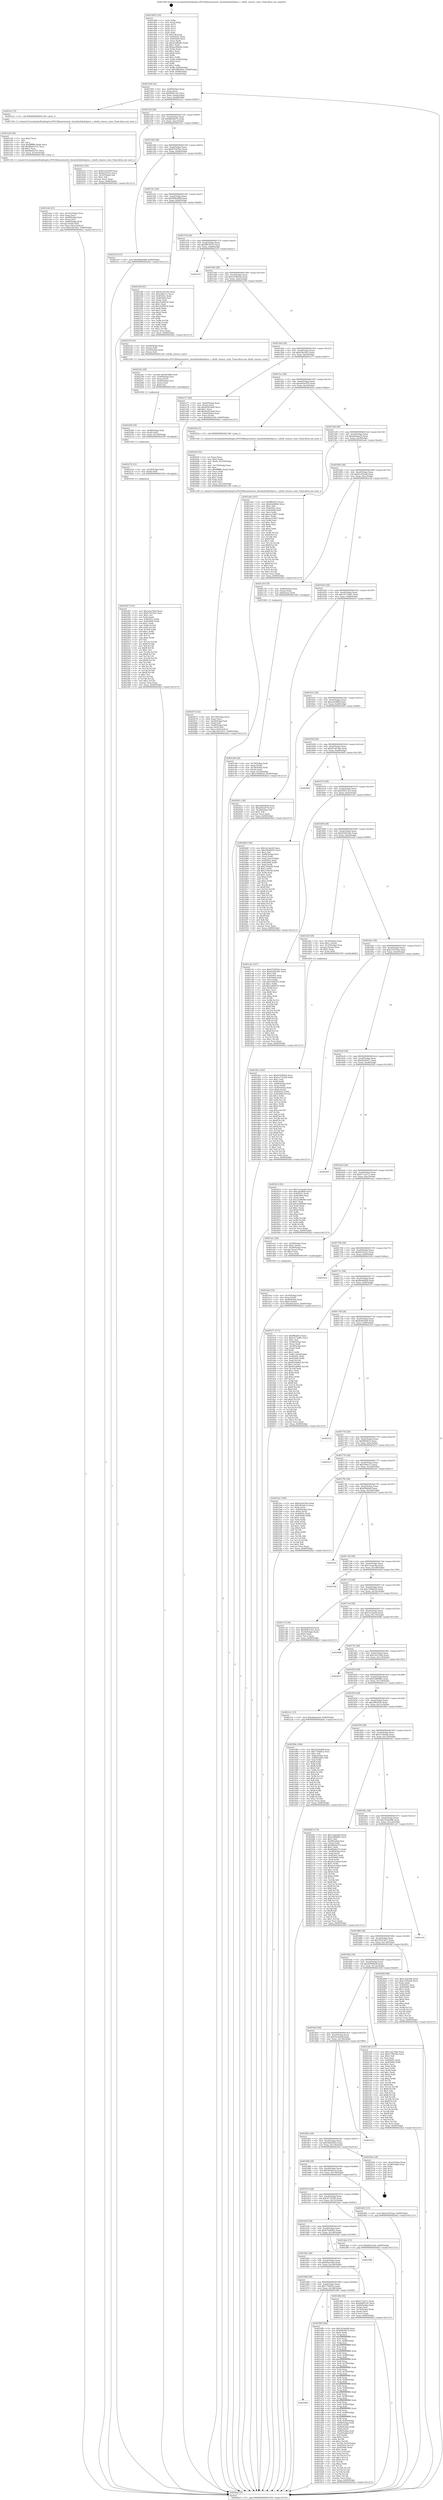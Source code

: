 digraph "0x401490" {
  label = "0x401490 (/mnt/c/Users/mathe/Desktop/tcc/POCII/binaries/extr_linuxfsnfsdnfs4proc.c_nfsd4_remove_rsize_Final-ollvm.out::main(0))"
  labelloc = "t"
  node[shape=record]

  Entry [label="",width=0.3,height=0.3,shape=circle,fillcolor=black,style=filled]
  "0x401504" [label="{
     0x401504 [32]\l
     | [instrs]\l
     &nbsp;&nbsp;0x401504 \<+6\>: mov -0x90(%rbp),%eax\l
     &nbsp;&nbsp;0x40150a \<+2\>: mov %eax,%ecx\l
     &nbsp;&nbsp;0x40150c \<+6\>: sub $0x84d012f1,%ecx\l
     &nbsp;&nbsp;0x401512 \<+6\>: mov %eax,-0xa4(%rbp)\l
     &nbsp;&nbsp;0x401518 \<+6\>: mov %ecx,-0xa8(%rbp)\l
     &nbsp;&nbsp;0x40151e \<+6\>: je 0000000000401e21 \<main+0x991\>\l
  }"]
  "0x401e21" [label="{
     0x401e21 [5]\l
     | [instrs]\l
     &nbsp;&nbsp;0x401e21 \<+5\>: call 0000000000401160 \<next_i\>\l
     | [calls]\l
     &nbsp;&nbsp;0x401160 \{1\} (/mnt/c/Users/mathe/Desktop/tcc/POCII/binaries/extr_linuxfsnfsdnfs4proc.c_nfsd4_remove_rsize_Final-ollvm.out::next_i)\l
  }"]
  "0x401524" [label="{
     0x401524 [28]\l
     | [instrs]\l
     &nbsp;&nbsp;0x401524 \<+5\>: jmp 0000000000401529 \<main+0x99\>\l
     &nbsp;&nbsp;0x401529 \<+6\>: mov -0xa4(%rbp),%eax\l
     &nbsp;&nbsp;0x40152f \<+5\>: sub $0x86838e7e,%eax\l
     &nbsp;&nbsp;0x401534 \<+6\>: mov %eax,-0xac(%rbp)\l
     &nbsp;&nbsp;0x40153a \<+6\>: je 0000000000401b1e \<main+0x68e\>\l
  }"]
  Exit [label="",width=0.3,height=0.3,shape=circle,fillcolor=black,style=filled,peripheries=2]
  "0x401b1e" [label="{
     0x401b1e [30]\l
     | [instrs]\l
     &nbsp;&nbsp;0x401b1e \<+5\>: mov $0xb1e03a49,%eax\l
     &nbsp;&nbsp;0x401b23 \<+5\>: mov $0xfa555e3c,%ecx\l
     &nbsp;&nbsp;0x401b28 \<+3\>: mov -0x35(%rbp),%dl\l
     &nbsp;&nbsp;0x401b2b \<+3\>: test $0x1,%dl\l
     &nbsp;&nbsp;0x401b2e \<+3\>: cmovne %ecx,%eax\l
     &nbsp;&nbsp;0x401b31 \<+6\>: mov %eax,-0x90(%rbp)\l
     &nbsp;&nbsp;0x401b37 \<+5\>: jmp 00000000004026a3 \<main+0x1213\>\l
  }"]
  "0x401540" [label="{
     0x401540 [28]\l
     | [instrs]\l
     &nbsp;&nbsp;0x401540 \<+5\>: jmp 0000000000401545 \<main+0xb5\>\l
     &nbsp;&nbsp;0x401545 \<+6\>: mov -0xa4(%rbp),%eax\l
     &nbsp;&nbsp;0x40154b \<+5\>: sub $0x875d78ce,%eax\l
     &nbsp;&nbsp;0x401550 \<+6\>: mov %eax,-0xb0(%rbp)\l
     &nbsp;&nbsp;0x401556 \<+6\>: je 0000000000402314 \<main+0xe84\>\l
  }"]
  "0x402287" [label="{
     0x402287 [141]\l
     | [instrs]\l
     &nbsp;&nbsp;0x402287 \<+5\>: mov $0x1eee70ab,%eax\l
     &nbsp;&nbsp;0x40228c \<+5\>: mov $0x875d78ce,%esi\l
     &nbsp;&nbsp;0x402291 \<+2\>: mov $0x1,%cl\l
     &nbsp;&nbsp;0x402293 \<+2\>: xor %edx,%edx\l
     &nbsp;&nbsp;0x402295 \<+8\>: mov 0x40505c,%r8d\l
     &nbsp;&nbsp;0x40229d \<+8\>: mov 0x405060,%r9d\l
     &nbsp;&nbsp;0x4022a5 \<+3\>: sub $0x1,%edx\l
     &nbsp;&nbsp;0x4022a8 \<+3\>: mov %r8d,%r10d\l
     &nbsp;&nbsp;0x4022ab \<+3\>: add %edx,%r10d\l
     &nbsp;&nbsp;0x4022ae \<+4\>: imul %r10d,%r8d\l
     &nbsp;&nbsp;0x4022b2 \<+4\>: and $0x1,%r8d\l
     &nbsp;&nbsp;0x4022b6 \<+4\>: cmp $0x0,%r8d\l
     &nbsp;&nbsp;0x4022ba \<+4\>: sete %r11b\l
     &nbsp;&nbsp;0x4022be \<+4\>: cmp $0xa,%r9d\l
     &nbsp;&nbsp;0x4022c2 \<+3\>: setl %bl\l
     &nbsp;&nbsp;0x4022c5 \<+3\>: mov %r11b,%r14b\l
     &nbsp;&nbsp;0x4022c8 \<+4\>: xor $0xff,%r14b\l
     &nbsp;&nbsp;0x4022cc \<+3\>: mov %bl,%r15b\l
     &nbsp;&nbsp;0x4022cf \<+4\>: xor $0xff,%r15b\l
     &nbsp;&nbsp;0x4022d3 \<+3\>: xor $0x1,%cl\l
     &nbsp;&nbsp;0x4022d6 \<+3\>: mov %r14b,%r12b\l
     &nbsp;&nbsp;0x4022d9 \<+4\>: and $0xff,%r12b\l
     &nbsp;&nbsp;0x4022dd \<+3\>: and %cl,%r11b\l
     &nbsp;&nbsp;0x4022e0 \<+3\>: mov %r15b,%r13b\l
     &nbsp;&nbsp;0x4022e3 \<+4\>: and $0xff,%r13b\l
     &nbsp;&nbsp;0x4022e7 \<+2\>: and %cl,%bl\l
     &nbsp;&nbsp;0x4022e9 \<+3\>: or %r11b,%r12b\l
     &nbsp;&nbsp;0x4022ec \<+3\>: or %bl,%r13b\l
     &nbsp;&nbsp;0x4022ef \<+3\>: xor %r13b,%r12b\l
     &nbsp;&nbsp;0x4022f2 \<+3\>: or %r15b,%r14b\l
     &nbsp;&nbsp;0x4022f5 \<+4\>: xor $0xff,%r14b\l
     &nbsp;&nbsp;0x4022f9 \<+3\>: or $0x1,%cl\l
     &nbsp;&nbsp;0x4022fc \<+3\>: and %cl,%r14b\l
     &nbsp;&nbsp;0x4022ff \<+3\>: or %r14b,%r12b\l
     &nbsp;&nbsp;0x402302 \<+4\>: test $0x1,%r12b\l
     &nbsp;&nbsp;0x402306 \<+3\>: cmovne %esi,%eax\l
     &nbsp;&nbsp;0x402309 \<+6\>: mov %eax,-0x90(%rbp)\l
     &nbsp;&nbsp;0x40230f \<+5\>: jmp 00000000004026a3 \<main+0x1213\>\l
  }"]
  "0x402314" [label="{
     0x402314 [15]\l
     | [instrs]\l
     &nbsp;&nbsp;0x402314 \<+10\>: movl $0x988a486f,-0x90(%rbp)\l
     &nbsp;&nbsp;0x40231e \<+5\>: jmp 00000000004026a3 \<main+0x1213\>\l
  }"]
  "0x40155c" [label="{
     0x40155c [28]\l
     | [instrs]\l
     &nbsp;&nbsp;0x40155c \<+5\>: jmp 0000000000401561 \<main+0xd1\>\l
     &nbsp;&nbsp;0x401561 \<+6\>: mov -0xa4(%rbp),%eax\l
     &nbsp;&nbsp;0x401567 \<+5\>: sub $0x988a486f,%eax\l
     &nbsp;&nbsp;0x40156c \<+6\>: mov %eax,-0xb4(%rbp)\l
     &nbsp;&nbsp;0x401572 \<+6\>: je 0000000000402346 \<main+0xeb6\>\l
  }"]
  "0x40227b" [label="{
     0x40227b [12]\l
     | [instrs]\l
     &nbsp;&nbsp;0x40227b \<+4\>: mov -0x50(%rbp),%rdi\l
     &nbsp;&nbsp;0x40227f \<+3\>: mov (%rdi),%rdi\l
     &nbsp;&nbsp;0x402282 \<+5\>: call 0000000000401030 \<free@plt\>\l
     | [calls]\l
     &nbsp;&nbsp;0x401030 \{1\} (unknown)\l
  }"]
  "0x402346" [label="{
     0x402346 [91]\l
     | [instrs]\l
     &nbsp;&nbsp;0x402346 \<+5\>: mov $0xd1a9334e,%eax\l
     &nbsp;&nbsp;0x40234b \<+5\>: mov $0x1b6ec7c,%ecx\l
     &nbsp;&nbsp;0x402350 \<+7\>: mov 0x40505c,%edx\l
     &nbsp;&nbsp;0x402357 \<+7\>: mov 0x405060,%esi\l
     &nbsp;&nbsp;0x40235e \<+2\>: mov %edx,%edi\l
     &nbsp;&nbsp;0x402360 \<+6\>: add $0x35a9f259,%edi\l
     &nbsp;&nbsp;0x402366 \<+3\>: sub $0x1,%edi\l
     &nbsp;&nbsp;0x402369 \<+6\>: sub $0x35a9f259,%edi\l
     &nbsp;&nbsp;0x40236f \<+3\>: imul %edi,%edx\l
     &nbsp;&nbsp;0x402372 \<+3\>: and $0x1,%edx\l
     &nbsp;&nbsp;0x402375 \<+3\>: cmp $0x0,%edx\l
     &nbsp;&nbsp;0x402378 \<+4\>: sete %r8b\l
     &nbsp;&nbsp;0x40237c \<+3\>: cmp $0xa,%esi\l
     &nbsp;&nbsp;0x40237f \<+4\>: setl %r9b\l
     &nbsp;&nbsp;0x402383 \<+3\>: mov %r8b,%r10b\l
     &nbsp;&nbsp;0x402386 \<+3\>: and %r9b,%r10b\l
     &nbsp;&nbsp;0x402389 \<+3\>: xor %r9b,%r8b\l
     &nbsp;&nbsp;0x40238c \<+3\>: or %r8b,%r10b\l
     &nbsp;&nbsp;0x40238f \<+4\>: test $0x1,%r10b\l
     &nbsp;&nbsp;0x402393 \<+3\>: cmovne %ecx,%eax\l
     &nbsp;&nbsp;0x402396 \<+6\>: mov %eax,-0x90(%rbp)\l
     &nbsp;&nbsp;0x40239c \<+5\>: jmp 00000000004026a3 \<main+0x1213\>\l
  }"]
  "0x401578" [label="{
     0x401578 [28]\l
     | [instrs]\l
     &nbsp;&nbsp;0x401578 \<+5\>: jmp 000000000040157d \<main+0xed\>\l
     &nbsp;&nbsp;0x40157d \<+6\>: mov -0xa4(%rbp),%eax\l
     &nbsp;&nbsp;0x401583 \<+5\>: sub $0x9f078333,%eax\l
     &nbsp;&nbsp;0x401588 \<+6\>: mov %eax,-0xb8(%rbp)\l
     &nbsp;&nbsp;0x40158e \<+6\>: je 0000000000402332 \<main+0xea2\>\l
  }"]
  "0x402269" [label="{
     0x402269 [18]\l
     | [instrs]\l
     &nbsp;&nbsp;0x402269 \<+4\>: mov -0x68(%rbp),%rdi\l
     &nbsp;&nbsp;0x40226d \<+3\>: mov (%rdi),%rdi\l
     &nbsp;&nbsp;0x402270 \<+6\>: mov %eax,-0x158(%rbp)\l
     &nbsp;&nbsp;0x402276 \<+5\>: call 0000000000401030 \<free@plt\>\l
     | [calls]\l
     &nbsp;&nbsp;0x401030 \{1\} (unknown)\l
  }"]
  "0x402332" [label="{
     0x402332\l
  }", style=dashed]
  "0x401594" [label="{
     0x401594 [28]\l
     | [instrs]\l
     &nbsp;&nbsp;0x401594 \<+5\>: jmp 0000000000401599 \<main+0x109\>\l
     &nbsp;&nbsp;0x401599 \<+6\>: mov -0xa4(%rbp),%eax\l
     &nbsp;&nbsp;0x40159f \<+5\>: sub $0xa378b54a,%eax\l
     &nbsp;&nbsp;0x4015a4 \<+6\>: mov %eax,-0xbc(%rbp)\l
     &nbsp;&nbsp;0x4015aa \<+6\>: je 0000000000402239 \<main+0xda9\>\l
  }"]
  "0x40224c" [label="{
     0x40224c [29]\l
     | [instrs]\l
     &nbsp;&nbsp;0x40224c \<+10\>: movabs $0x4030b6,%rdi\l
     &nbsp;&nbsp;0x402256 \<+4\>: mov -0x40(%rbp),%rsi\l
     &nbsp;&nbsp;0x40225a \<+2\>: mov %eax,(%rsi)\l
     &nbsp;&nbsp;0x40225c \<+4\>: mov -0x40(%rbp),%rsi\l
     &nbsp;&nbsp;0x402260 \<+2\>: mov (%rsi),%esi\l
     &nbsp;&nbsp;0x402262 \<+2\>: mov $0x0,%al\l
     &nbsp;&nbsp;0x402264 \<+5\>: call 0000000000401040 \<printf@plt\>\l
     | [calls]\l
     &nbsp;&nbsp;0x401040 \{1\} (unknown)\l
  }"]
  "0x402239" [label="{
     0x402239 [19]\l
     | [instrs]\l
     &nbsp;&nbsp;0x402239 \<+4\>: mov -0x68(%rbp),%rax\l
     &nbsp;&nbsp;0x40223d \<+3\>: mov (%rax),%rdi\l
     &nbsp;&nbsp;0x402240 \<+4\>: mov -0x50(%rbp),%rax\l
     &nbsp;&nbsp;0x402244 \<+3\>: mov (%rax),%rsi\l
     &nbsp;&nbsp;0x402247 \<+5\>: call 0000000000401240 \<nfsd4_remove_rsize\>\l
     | [calls]\l
     &nbsp;&nbsp;0x401240 \{1\} (/mnt/c/Users/mathe/Desktop/tcc/POCII/binaries/extr_linuxfsnfsdnfs4proc.c_nfsd4_remove_rsize_Final-ollvm.out::nfsd4_remove_rsize)\l
  }"]
  "0x4015b0" [label="{
     0x4015b0 [28]\l
     | [instrs]\l
     &nbsp;&nbsp;0x4015b0 \<+5\>: jmp 00000000004015b5 \<main+0x125\>\l
     &nbsp;&nbsp;0x4015b5 \<+6\>: mov -0xa4(%rbp),%eax\l
     &nbsp;&nbsp;0x4015bb \<+5\>: sub $0xa3fe3d5c,%eax\l
     &nbsp;&nbsp;0x4015c0 \<+6\>: mov %eax,-0xc0(%rbp)\l
     &nbsp;&nbsp;0x4015c6 \<+6\>: je 0000000000401e77 \<main+0x9e7\>\l
  }"]
  "0x402073" [label="{
     0x402073 [42]\l
     | [instrs]\l
     &nbsp;&nbsp;0x402073 \<+6\>: mov -0x154(%rbp),%ecx\l
     &nbsp;&nbsp;0x402079 \<+3\>: imul %eax,%ecx\l
     &nbsp;&nbsp;0x40207c \<+4\>: mov -0x50(%rbp),%r8\l
     &nbsp;&nbsp;0x402080 \<+3\>: mov (%r8),%r8\l
     &nbsp;&nbsp;0x402083 \<+4\>: mov -0x48(%rbp),%r9\l
     &nbsp;&nbsp;0x402087 \<+3\>: movslq (%r9),%r9\l
     &nbsp;&nbsp;0x40208a \<+4\>: mov %ecx,(%r8,%r9,4)\l
     &nbsp;&nbsp;0x40208e \<+10\>: movl $0x35b15b71,-0x90(%rbp)\l
     &nbsp;&nbsp;0x402098 \<+5\>: jmp 00000000004026a3 \<main+0x1213\>\l
  }"]
  "0x401e77" [label="{
     0x401e77 [42]\l
     | [instrs]\l
     &nbsp;&nbsp;0x401e77 \<+4\>: mov -0x60(%rbp),%rax\l
     &nbsp;&nbsp;0x401e7b \<+2\>: mov (%rax),%ecx\l
     &nbsp;&nbsp;0x401e7d \<+6\>: sub $0x942b18e8,%ecx\l
     &nbsp;&nbsp;0x401e83 \<+3\>: add $0x1,%ecx\l
     &nbsp;&nbsp;0x401e86 \<+6\>: add $0x942b18e8,%ecx\l
     &nbsp;&nbsp;0x401e8c \<+4\>: mov -0x60(%rbp),%rax\l
     &nbsp;&nbsp;0x401e90 \<+2\>: mov %ecx,(%rax)\l
     &nbsp;&nbsp;0x401e92 \<+10\>: movl $0x6f4a14eb,-0x90(%rbp)\l
     &nbsp;&nbsp;0x401e9c \<+5\>: jmp 00000000004026a3 \<main+0x1213\>\l
  }"]
  "0x4015cc" [label="{
     0x4015cc [28]\l
     | [instrs]\l
     &nbsp;&nbsp;0x4015cc \<+5\>: jmp 00000000004015d1 \<main+0x141\>\l
     &nbsp;&nbsp;0x4015d1 \<+6\>: mov -0xa4(%rbp),%eax\l
     &nbsp;&nbsp;0x4015d7 \<+5\>: sub $0xa83ee07d,%eax\l
     &nbsp;&nbsp;0x4015dc \<+6\>: mov %eax,-0xc4(%rbp)\l
     &nbsp;&nbsp;0x4015e2 \<+6\>: je 000000000040203a \<main+0xbaa\>\l
  }"]
  "0x40203f" [label="{
     0x40203f [52]\l
     | [instrs]\l
     &nbsp;&nbsp;0x40203f \<+2\>: xor %ecx,%ecx\l
     &nbsp;&nbsp;0x402041 \<+5\>: mov $0x2,%edx\l
     &nbsp;&nbsp;0x402046 \<+6\>: mov %edx,-0x150(%rbp)\l
     &nbsp;&nbsp;0x40204c \<+1\>: cltd\l
     &nbsp;&nbsp;0x40204d \<+6\>: mov -0x150(%rbp),%esi\l
     &nbsp;&nbsp;0x402053 \<+2\>: idiv %esi\l
     &nbsp;&nbsp;0x402055 \<+6\>: imul $0xfffffffe,%edx,%edx\l
     &nbsp;&nbsp;0x40205b \<+2\>: mov %ecx,%edi\l
     &nbsp;&nbsp;0x40205d \<+2\>: sub %edx,%edi\l
     &nbsp;&nbsp;0x40205f \<+2\>: mov %ecx,%edx\l
     &nbsp;&nbsp;0x402061 \<+3\>: sub $0x1,%edx\l
     &nbsp;&nbsp;0x402064 \<+2\>: add %edx,%edi\l
     &nbsp;&nbsp;0x402066 \<+2\>: sub %edi,%ecx\l
     &nbsp;&nbsp;0x402068 \<+6\>: mov %ecx,-0x154(%rbp)\l
     &nbsp;&nbsp;0x40206e \<+5\>: call 0000000000401160 \<next_i\>\l
     | [calls]\l
     &nbsp;&nbsp;0x401160 \{1\} (/mnt/c/Users/mathe/Desktop/tcc/POCII/binaries/extr_linuxfsnfsdnfs4proc.c_nfsd4_remove_rsize_Final-ollvm.out::next_i)\l
  }"]
  "0x40203a" [label="{
     0x40203a [5]\l
     | [instrs]\l
     &nbsp;&nbsp;0x40203a \<+5\>: call 0000000000401160 \<next_i\>\l
     | [calls]\l
     &nbsp;&nbsp;0x401160 \{1\} (/mnt/c/Users/mathe/Desktop/tcc/POCII/binaries/extr_linuxfsnfsdnfs4proc.c_nfsd4_remove_rsize_Final-ollvm.out::next_i)\l
  }"]
  "0x4015e8" [label="{
     0x4015e8 [28]\l
     | [instrs]\l
     &nbsp;&nbsp;0x4015e8 \<+5\>: jmp 00000000004015ed \<main+0x15d\>\l
     &nbsp;&nbsp;0x4015ed \<+6\>: mov -0xa4(%rbp),%eax\l
     &nbsp;&nbsp;0x4015f3 \<+5\>: sub $0xab0aaa54,%eax\l
     &nbsp;&nbsp;0x4015f8 \<+6\>: mov %eax,-0xc8(%rbp)\l
     &nbsp;&nbsp;0x4015fe \<+6\>: je 0000000000401ede \<main+0xa4e\>\l
  }"]
  "0x401ebe" [label="{
     0x401ebe [32]\l
     | [instrs]\l
     &nbsp;&nbsp;0x401ebe \<+4\>: mov -0x50(%rbp),%rdi\l
     &nbsp;&nbsp;0x401ec2 \<+3\>: mov %rax,(%rdi)\l
     &nbsp;&nbsp;0x401ec5 \<+4\>: mov -0x48(%rbp),%rax\l
     &nbsp;&nbsp;0x401ec9 \<+6\>: movl $0x0,(%rax)\l
     &nbsp;&nbsp;0x401ecf \<+10\>: movl $0xab0aaa54,-0x90(%rbp)\l
     &nbsp;&nbsp;0x401ed9 \<+5\>: jmp 00000000004026a3 \<main+0x1213\>\l
  }"]
  "0x401ede" [label="{
     0x401ede [147]\l
     | [instrs]\l
     &nbsp;&nbsp;0x401ede \<+5\>: mov $0xff6efd7e,%eax\l
     &nbsp;&nbsp;0x401ee3 \<+5\>: mov $0xfe6a9828,%ecx\l
     &nbsp;&nbsp;0x401ee8 \<+2\>: mov $0x1,%dl\l
     &nbsp;&nbsp;0x401eea \<+7\>: mov 0x40505c,%esi\l
     &nbsp;&nbsp;0x401ef1 \<+7\>: mov 0x405060,%edi\l
     &nbsp;&nbsp;0x401ef8 \<+3\>: mov %esi,%r8d\l
     &nbsp;&nbsp;0x401efb \<+7\>: add $0xea33df27,%r8d\l
     &nbsp;&nbsp;0x401f02 \<+4\>: sub $0x1,%r8d\l
     &nbsp;&nbsp;0x401f06 \<+7\>: sub $0xea33df27,%r8d\l
     &nbsp;&nbsp;0x401f0d \<+4\>: imul %r8d,%esi\l
     &nbsp;&nbsp;0x401f11 \<+3\>: and $0x1,%esi\l
     &nbsp;&nbsp;0x401f14 \<+3\>: cmp $0x0,%esi\l
     &nbsp;&nbsp;0x401f17 \<+4\>: sete %r9b\l
     &nbsp;&nbsp;0x401f1b \<+3\>: cmp $0xa,%edi\l
     &nbsp;&nbsp;0x401f1e \<+4\>: setl %r10b\l
     &nbsp;&nbsp;0x401f22 \<+3\>: mov %r9b,%r11b\l
     &nbsp;&nbsp;0x401f25 \<+4\>: xor $0xff,%r11b\l
     &nbsp;&nbsp;0x401f29 \<+3\>: mov %r10b,%bl\l
     &nbsp;&nbsp;0x401f2c \<+3\>: xor $0xff,%bl\l
     &nbsp;&nbsp;0x401f2f \<+3\>: xor $0x1,%dl\l
     &nbsp;&nbsp;0x401f32 \<+3\>: mov %r11b,%r14b\l
     &nbsp;&nbsp;0x401f35 \<+4\>: and $0xff,%r14b\l
     &nbsp;&nbsp;0x401f39 \<+3\>: and %dl,%r9b\l
     &nbsp;&nbsp;0x401f3c \<+3\>: mov %bl,%r15b\l
     &nbsp;&nbsp;0x401f3f \<+4\>: and $0xff,%r15b\l
     &nbsp;&nbsp;0x401f43 \<+3\>: and %dl,%r10b\l
     &nbsp;&nbsp;0x401f46 \<+3\>: or %r9b,%r14b\l
     &nbsp;&nbsp;0x401f49 \<+3\>: or %r10b,%r15b\l
     &nbsp;&nbsp;0x401f4c \<+3\>: xor %r15b,%r14b\l
     &nbsp;&nbsp;0x401f4f \<+3\>: or %bl,%r11b\l
     &nbsp;&nbsp;0x401f52 \<+4\>: xor $0xff,%r11b\l
     &nbsp;&nbsp;0x401f56 \<+3\>: or $0x1,%dl\l
     &nbsp;&nbsp;0x401f59 \<+3\>: and %dl,%r11b\l
     &nbsp;&nbsp;0x401f5c \<+3\>: or %r11b,%r14b\l
     &nbsp;&nbsp;0x401f5f \<+4\>: test $0x1,%r14b\l
     &nbsp;&nbsp;0x401f63 \<+3\>: cmovne %ecx,%eax\l
     &nbsp;&nbsp;0x401f66 \<+6\>: mov %eax,-0x90(%rbp)\l
     &nbsp;&nbsp;0x401f6c \<+5\>: jmp 00000000004026a3 \<main+0x1213\>\l
  }"]
  "0x401604" [label="{
     0x401604 [28]\l
     | [instrs]\l
     &nbsp;&nbsp;0x401604 \<+5\>: jmp 0000000000401609 \<main+0x179\>\l
     &nbsp;&nbsp;0x401609 \<+6\>: mov -0xa4(%rbp),%eax\l
     &nbsp;&nbsp;0x40160f \<+5\>: sub $0xb1e03a49,%eax\l
     &nbsp;&nbsp;0x401614 \<+6\>: mov %eax,-0xcc(%rbp)\l
     &nbsp;&nbsp;0x40161a \<+6\>: je 0000000000401c50 \<main+0x7c0\>\l
  }"]
  "0x401e4e" [label="{
     0x401e4e [41]\l
     | [instrs]\l
     &nbsp;&nbsp;0x401e4e \<+6\>: mov -0x14c(%rbp),%ecx\l
     &nbsp;&nbsp;0x401e54 \<+3\>: imul %eax,%ecx\l
     &nbsp;&nbsp;0x401e57 \<+4\>: mov -0x68(%rbp),%rsi\l
     &nbsp;&nbsp;0x401e5b \<+3\>: mov (%rsi),%rsi\l
     &nbsp;&nbsp;0x401e5e \<+4\>: mov -0x60(%rbp),%rdi\l
     &nbsp;&nbsp;0x401e62 \<+3\>: movslq (%rdi),%rdi\l
     &nbsp;&nbsp;0x401e65 \<+3\>: mov %ecx,(%rsi,%rdi,4)\l
     &nbsp;&nbsp;0x401e68 \<+10\>: movl $0xa3fe3d5c,-0x90(%rbp)\l
     &nbsp;&nbsp;0x401e72 \<+5\>: jmp 00000000004026a3 \<main+0x1213\>\l
  }"]
  "0x401c50" [label="{
     0x401c50 [16]\l
     | [instrs]\l
     &nbsp;&nbsp;0x401c50 \<+4\>: mov -0x80(%rbp),%rax\l
     &nbsp;&nbsp;0x401c54 \<+3\>: mov (%rax),%rax\l
     &nbsp;&nbsp;0x401c57 \<+4\>: mov 0x8(%rax),%rdi\l
     &nbsp;&nbsp;0x401c5b \<+5\>: call 0000000000401060 \<atoi@plt\>\l
     | [calls]\l
     &nbsp;&nbsp;0x401060 \{1\} (unknown)\l
  }"]
  "0x401620" [label="{
     0x401620 [28]\l
     | [instrs]\l
     &nbsp;&nbsp;0x401620 \<+5\>: jmp 0000000000401625 \<main+0x195\>\l
     &nbsp;&nbsp;0x401625 \<+6\>: mov -0xa4(%rbp),%eax\l
     &nbsp;&nbsp;0x40162b \<+5\>: sub $0xc4172881,%eax\l
     &nbsp;&nbsp;0x401630 \<+6\>: mov %eax,-0xd0(%rbp)\l
     &nbsp;&nbsp;0x401636 \<+6\>: je 000000000040201c \<main+0xb8c\>\l
  }"]
  "0x401e26" [label="{
     0x401e26 [40]\l
     | [instrs]\l
     &nbsp;&nbsp;0x401e26 \<+5\>: mov $0x2,%ecx\l
     &nbsp;&nbsp;0x401e2b \<+1\>: cltd\l
     &nbsp;&nbsp;0x401e2c \<+2\>: idiv %ecx\l
     &nbsp;&nbsp;0x401e2e \<+6\>: imul $0xfffffffe,%edx,%ecx\l
     &nbsp;&nbsp;0x401e34 \<+6\>: add $0x88e62531,%ecx\l
     &nbsp;&nbsp;0x401e3a \<+3\>: add $0x1,%ecx\l
     &nbsp;&nbsp;0x401e3d \<+6\>: sub $0x88e62531,%ecx\l
     &nbsp;&nbsp;0x401e43 \<+6\>: mov %ecx,-0x14c(%rbp)\l
     &nbsp;&nbsp;0x401e49 \<+5\>: call 0000000000401160 \<next_i\>\l
     | [calls]\l
     &nbsp;&nbsp;0x401160 \{1\} (/mnt/c/Users/mathe/Desktop/tcc/POCII/binaries/extr_linuxfsnfsdnfs4proc.c_nfsd4_remove_rsize_Final-ollvm.out::next_i)\l
  }"]
  "0x40201c" [label="{
     0x40201c [30]\l
     | [instrs]\l
     &nbsp;&nbsp;0x40201c \<+5\>: mov $0x4e899638,%eax\l
     &nbsp;&nbsp;0x402021 \<+5\>: mov $0xa83ee07d,%ecx\l
     &nbsp;&nbsp;0x402026 \<+3\>: mov -0x2d(%rbp),%dl\l
     &nbsp;&nbsp;0x402029 \<+3\>: test $0x1,%dl\l
     &nbsp;&nbsp;0x40202c \<+3\>: cmovne %ecx,%eax\l
     &nbsp;&nbsp;0x40202f \<+6\>: mov %eax,-0x90(%rbp)\l
     &nbsp;&nbsp;0x402035 \<+5\>: jmp 00000000004026a3 \<main+0x1213\>\l
  }"]
  "0x40163c" [label="{
     0x40163c [28]\l
     | [instrs]\l
     &nbsp;&nbsp;0x40163c \<+5\>: jmp 0000000000401641 \<main+0x1b1\>\l
     &nbsp;&nbsp;0x401641 \<+6\>: mov -0xa4(%rbp),%eax\l
     &nbsp;&nbsp;0x401647 \<+5\>: sub $0xcab5f6fd,%eax\l
     &nbsp;&nbsp;0x40164c \<+6\>: mov %eax,-0xd4(%rbp)\l
     &nbsp;&nbsp;0x401652 \<+6\>: je 000000000040246f \<main+0xfdf\>\l
  }"]
  "0x401d4c" [label="{
     0x401d4c [162]\l
     | [instrs]\l
     &nbsp;&nbsp;0x401d4c \<+5\>: mov $0x670585b5,%ecx\l
     &nbsp;&nbsp;0x401d51 \<+5\>: mov $0x5e732528,%edx\l
     &nbsp;&nbsp;0x401d56 \<+3\>: mov $0x1,%sil\l
     &nbsp;&nbsp;0x401d59 \<+3\>: xor %r8d,%r8d\l
     &nbsp;&nbsp;0x401d5c \<+4\>: mov -0x68(%rbp),%rdi\l
     &nbsp;&nbsp;0x401d60 \<+3\>: mov %rax,(%rdi)\l
     &nbsp;&nbsp;0x401d63 \<+4\>: mov -0x60(%rbp),%rax\l
     &nbsp;&nbsp;0x401d67 \<+6\>: movl $0x0,(%rax)\l
     &nbsp;&nbsp;0x401d6d \<+8\>: mov 0x40505c,%r9d\l
     &nbsp;&nbsp;0x401d75 \<+8\>: mov 0x405060,%r10d\l
     &nbsp;&nbsp;0x401d7d \<+4\>: sub $0x1,%r8d\l
     &nbsp;&nbsp;0x401d81 \<+3\>: mov %r9d,%r11d\l
     &nbsp;&nbsp;0x401d84 \<+3\>: add %r8d,%r11d\l
     &nbsp;&nbsp;0x401d87 \<+4\>: imul %r11d,%r9d\l
     &nbsp;&nbsp;0x401d8b \<+4\>: and $0x1,%r9d\l
     &nbsp;&nbsp;0x401d8f \<+4\>: cmp $0x0,%r9d\l
     &nbsp;&nbsp;0x401d93 \<+3\>: sete %bl\l
     &nbsp;&nbsp;0x401d96 \<+4\>: cmp $0xa,%r10d\l
     &nbsp;&nbsp;0x401d9a \<+4\>: setl %r14b\l
     &nbsp;&nbsp;0x401d9e \<+3\>: mov %bl,%r15b\l
     &nbsp;&nbsp;0x401da1 \<+4\>: xor $0xff,%r15b\l
     &nbsp;&nbsp;0x401da5 \<+3\>: mov %r14b,%r12b\l
     &nbsp;&nbsp;0x401da8 \<+4\>: xor $0xff,%r12b\l
     &nbsp;&nbsp;0x401dac \<+4\>: xor $0x1,%sil\l
     &nbsp;&nbsp;0x401db0 \<+3\>: mov %r15b,%r13b\l
     &nbsp;&nbsp;0x401db3 \<+4\>: and $0xff,%r13b\l
     &nbsp;&nbsp;0x401db7 \<+3\>: and %sil,%bl\l
     &nbsp;&nbsp;0x401dba \<+3\>: mov %r12b,%al\l
     &nbsp;&nbsp;0x401dbd \<+2\>: and $0xff,%al\l
     &nbsp;&nbsp;0x401dbf \<+3\>: and %sil,%r14b\l
     &nbsp;&nbsp;0x401dc2 \<+3\>: or %bl,%r13b\l
     &nbsp;&nbsp;0x401dc5 \<+3\>: or %r14b,%al\l
     &nbsp;&nbsp;0x401dc8 \<+3\>: xor %al,%r13b\l
     &nbsp;&nbsp;0x401dcb \<+3\>: or %r12b,%r15b\l
     &nbsp;&nbsp;0x401dce \<+4\>: xor $0xff,%r15b\l
     &nbsp;&nbsp;0x401dd2 \<+4\>: or $0x1,%sil\l
     &nbsp;&nbsp;0x401dd6 \<+3\>: and %sil,%r15b\l
     &nbsp;&nbsp;0x401dd9 \<+3\>: or %r15b,%r13b\l
     &nbsp;&nbsp;0x401ddc \<+4\>: test $0x1,%r13b\l
     &nbsp;&nbsp;0x401de0 \<+3\>: cmovne %edx,%ecx\l
     &nbsp;&nbsp;0x401de3 \<+6\>: mov %ecx,-0x90(%rbp)\l
     &nbsp;&nbsp;0x401de9 \<+5\>: jmp 00000000004026a3 \<main+0x1213\>\l
  }"]
  "0x40246f" [label="{
     0x40246f [159]\l
     | [instrs]\l
     &nbsp;&nbsp;0x40246f \<+5\>: mov $0x1ac5ae44,%eax\l
     &nbsp;&nbsp;0x402474 \<+5\>: mov $0x54bd5642,%ecx\l
     &nbsp;&nbsp;0x402479 \<+2\>: mov $0x1,%dl\l
     &nbsp;&nbsp;0x40247b \<+7\>: mov -0x88(%rbp),%rsi\l
     &nbsp;&nbsp;0x402482 \<+2\>: mov (%rsi),%edi\l
     &nbsp;&nbsp;0x402484 \<+3\>: mov %edi,-0x2c(%rbp)\l
     &nbsp;&nbsp;0x402487 \<+7\>: mov 0x40505c,%edi\l
     &nbsp;&nbsp;0x40248e \<+8\>: mov 0x405060,%r8d\l
     &nbsp;&nbsp;0x402496 \<+3\>: mov %edi,%r9d\l
     &nbsp;&nbsp;0x402499 \<+7\>: sub $0x2794e40,%r9d\l
     &nbsp;&nbsp;0x4024a0 \<+4\>: sub $0x1,%r9d\l
     &nbsp;&nbsp;0x4024a4 \<+7\>: add $0x2794e40,%r9d\l
     &nbsp;&nbsp;0x4024ab \<+4\>: imul %r9d,%edi\l
     &nbsp;&nbsp;0x4024af \<+3\>: and $0x1,%edi\l
     &nbsp;&nbsp;0x4024b2 \<+3\>: cmp $0x0,%edi\l
     &nbsp;&nbsp;0x4024b5 \<+4\>: sete %r10b\l
     &nbsp;&nbsp;0x4024b9 \<+4\>: cmp $0xa,%r8d\l
     &nbsp;&nbsp;0x4024bd \<+4\>: setl %r11b\l
     &nbsp;&nbsp;0x4024c1 \<+3\>: mov %r10b,%bl\l
     &nbsp;&nbsp;0x4024c4 \<+3\>: xor $0xff,%bl\l
     &nbsp;&nbsp;0x4024c7 \<+3\>: mov %r11b,%r14b\l
     &nbsp;&nbsp;0x4024ca \<+4\>: xor $0xff,%r14b\l
     &nbsp;&nbsp;0x4024ce \<+3\>: xor $0x0,%dl\l
     &nbsp;&nbsp;0x4024d1 \<+3\>: mov %bl,%r15b\l
     &nbsp;&nbsp;0x4024d4 \<+4\>: and $0x0,%r15b\l
     &nbsp;&nbsp;0x4024d8 \<+3\>: and %dl,%r10b\l
     &nbsp;&nbsp;0x4024db \<+3\>: mov %r14b,%r12b\l
     &nbsp;&nbsp;0x4024de \<+4\>: and $0x0,%r12b\l
     &nbsp;&nbsp;0x4024e2 \<+3\>: and %dl,%r11b\l
     &nbsp;&nbsp;0x4024e5 \<+3\>: or %r10b,%r15b\l
     &nbsp;&nbsp;0x4024e8 \<+3\>: or %r11b,%r12b\l
     &nbsp;&nbsp;0x4024eb \<+3\>: xor %r12b,%r15b\l
     &nbsp;&nbsp;0x4024ee \<+3\>: or %r14b,%bl\l
     &nbsp;&nbsp;0x4024f1 \<+3\>: xor $0xff,%bl\l
     &nbsp;&nbsp;0x4024f4 \<+3\>: or $0x0,%dl\l
     &nbsp;&nbsp;0x4024f7 \<+2\>: and %dl,%bl\l
     &nbsp;&nbsp;0x4024f9 \<+3\>: or %bl,%r15b\l
     &nbsp;&nbsp;0x4024fc \<+4\>: test $0x1,%r15b\l
     &nbsp;&nbsp;0x402500 \<+3\>: cmovne %ecx,%eax\l
     &nbsp;&nbsp;0x402503 \<+6\>: mov %eax,-0x90(%rbp)\l
     &nbsp;&nbsp;0x402509 \<+5\>: jmp 00000000004026a3 \<main+0x1213\>\l
  }"]
  "0x401658" [label="{
     0x401658 [28]\l
     | [instrs]\l
     &nbsp;&nbsp;0x401658 \<+5\>: jmp 000000000040165d \<main+0x1cd\>\l
     &nbsp;&nbsp;0x40165d \<+6\>: mov -0xa4(%rbp),%eax\l
     &nbsp;&nbsp;0x401663 \<+5\>: sub $0xd1a9334e,%eax\l
     &nbsp;&nbsp;0x401668 \<+6\>: mov %eax,-0xd8(%rbp)\l
     &nbsp;&nbsp;0x40166e \<+6\>: je 000000000040266f \<main+0x11df\>\l
  }"]
  "0x401c60" [label="{
     0x401c60 [30]\l
     | [instrs]\l
     &nbsp;&nbsp;0x401c60 \<+4\>: mov -0x78(%rbp),%rdi\l
     &nbsp;&nbsp;0x401c64 \<+2\>: mov %eax,(%rdi)\l
     &nbsp;&nbsp;0x401c66 \<+4\>: mov -0x78(%rbp),%rdi\l
     &nbsp;&nbsp;0x401c6a \<+2\>: mov (%rdi),%eax\l
     &nbsp;&nbsp;0x401c6c \<+3\>: mov %eax,-0x34(%rbp)\l
     &nbsp;&nbsp;0x401c6f \<+10\>: movl $0x150b9620,-0x90(%rbp)\l
     &nbsp;&nbsp;0x401c79 \<+5\>: jmp 00000000004026a3 \<main+0x1213\>\l
  }"]
  "0x40266f" [label="{
     0x40266f\l
  }", style=dashed]
  "0x401674" [label="{
     0x401674 [28]\l
     | [instrs]\l
     &nbsp;&nbsp;0x401674 \<+5\>: jmp 0000000000401679 \<main+0x1e9\>\l
     &nbsp;&nbsp;0x401679 \<+6\>: mov -0xa4(%rbp),%eax\l
     &nbsp;&nbsp;0x40167f \<+5\>: sub $0xd58513e5,%eax\l
     &nbsp;&nbsp;0x401684 \<+6\>: mov %eax,-0xdc(%rbp)\l
     &nbsp;&nbsp;0x40168a \<+6\>: je 0000000000401c9c \<main+0x80c\>\l
  }"]
  "0x401984" [label="{
     0x401984\l
  }", style=dashed]
  "0x401c9c" [label="{
     0x401c9c [147]\l
     | [instrs]\l
     &nbsp;&nbsp;0x401c9c \<+5\>: mov $0x670585b5,%eax\l
     &nbsp;&nbsp;0x401ca1 \<+5\>: mov $0xd5d416d1,%ecx\l
     &nbsp;&nbsp;0x401ca6 \<+2\>: mov $0x1,%dl\l
     &nbsp;&nbsp;0x401ca8 \<+7\>: mov 0x40505c,%esi\l
     &nbsp;&nbsp;0x401caf \<+7\>: mov 0x405060,%edi\l
     &nbsp;&nbsp;0x401cb6 \<+3\>: mov %esi,%r8d\l
     &nbsp;&nbsp;0x401cb9 \<+7\>: sub $0x3260f353,%r8d\l
     &nbsp;&nbsp;0x401cc0 \<+4\>: sub $0x1,%r8d\l
     &nbsp;&nbsp;0x401cc4 \<+7\>: add $0x3260f353,%r8d\l
     &nbsp;&nbsp;0x401ccb \<+4\>: imul %r8d,%esi\l
     &nbsp;&nbsp;0x401ccf \<+3\>: and $0x1,%esi\l
     &nbsp;&nbsp;0x401cd2 \<+3\>: cmp $0x0,%esi\l
     &nbsp;&nbsp;0x401cd5 \<+4\>: sete %r9b\l
     &nbsp;&nbsp;0x401cd9 \<+3\>: cmp $0xa,%edi\l
     &nbsp;&nbsp;0x401cdc \<+4\>: setl %r10b\l
     &nbsp;&nbsp;0x401ce0 \<+3\>: mov %r9b,%r11b\l
     &nbsp;&nbsp;0x401ce3 \<+4\>: xor $0xff,%r11b\l
     &nbsp;&nbsp;0x401ce7 \<+3\>: mov %r10b,%bl\l
     &nbsp;&nbsp;0x401cea \<+3\>: xor $0xff,%bl\l
     &nbsp;&nbsp;0x401ced \<+3\>: xor $0x1,%dl\l
     &nbsp;&nbsp;0x401cf0 \<+3\>: mov %r11b,%r14b\l
     &nbsp;&nbsp;0x401cf3 \<+4\>: and $0xff,%r14b\l
     &nbsp;&nbsp;0x401cf7 \<+3\>: and %dl,%r9b\l
     &nbsp;&nbsp;0x401cfa \<+3\>: mov %bl,%r15b\l
     &nbsp;&nbsp;0x401cfd \<+4\>: and $0xff,%r15b\l
     &nbsp;&nbsp;0x401d01 \<+3\>: and %dl,%r10b\l
     &nbsp;&nbsp;0x401d04 \<+3\>: or %r9b,%r14b\l
     &nbsp;&nbsp;0x401d07 \<+3\>: or %r10b,%r15b\l
     &nbsp;&nbsp;0x401d0a \<+3\>: xor %r15b,%r14b\l
     &nbsp;&nbsp;0x401d0d \<+3\>: or %bl,%r11b\l
     &nbsp;&nbsp;0x401d10 \<+4\>: xor $0xff,%r11b\l
     &nbsp;&nbsp;0x401d14 \<+3\>: or $0x1,%dl\l
     &nbsp;&nbsp;0x401d17 \<+3\>: and %dl,%r11b\l
     &nbsp;&nbsp;0x401d1a \<+3\>: or %r11b,%r14b\l
     &nbsp;&nbsp;0x401d1d \<+4\>: test $0x1,%r14b\l
     &nbsp;&nbsp;0x401d21 \<+3\>: cmovne %ecx,%eax\l
     &nbsp;&nbsp;0x401d24 \<+6\>: mov %eax,-0x90(%rbp)\l
     &nbsp;&nbsp;0x401d2a \<+5\>: jmp 00000000004026a3 \<main+0x1213\>\l
  }"]
  "0x401690" [label="{
     0x401690 [28]\l
     | [instrs]\l
     &nbsp;&nbsp;0x401690 \<+5\>: jmp 0000000000401695 \<main+0x205\>\l
     &nbsp;&nbsp;0x401695 \<+6\>: mov -0xa4(%rbp),%eax\l
     &nbsp;&nbsp;0x40169b \<+5\>: sub $0xd5d416d1,%eax\l
     &nbsp;&nbsp;0x4016a0 \<+6\>: mov %eax,-0xe0(%rbp)\l
     &nbsp;&nbsp;0x4016a6 \<+6\>: je 0000000000401d2f \<main+0x89f\>\l
  }"]
  "0x4019f8" [label="{
     0x4019f8 [294]\l
     | [instrs]\l
     &nbsp;&nbsp;0x4019f8 \<+5\>: mov $0x543ab4df,%eax\l
     &nbsp;&nbsp;0x4019fd \<+5\>: mov $0x86838e7e,%ecx\l
     &nbsp;&nbsp;0x401a02 \<+2\>: xor %edx,%edx\l
     &nbsp;&nbsp;0x401a04 \<+3\>: mov %rsp,%rsi\l
     &nbsp;&nbsp;0x401a07 \<+4\>: add $0xfffffffffffffff0,%rsi\l
     &nbsp;&nbsp;0x401a0b \<+3\>: mov %rsi,%rsp\l
     &nbsp;&nbsp;0x401a0e \<+7\>: mov %rsi,-0x88(%rbp)\l
     &nbsp;&nbsp;0x401a15 \<+3\>: mov %rsp,%rsi\l
     &nbsp;&nbsp;0x401a18 \<+4\>: add $0xfffffffffffffff0,%rsi\l
     &nbsp;&nbsp;0x401a1c \<+3\>: mov %rsi,%rsp\l
     &nbsp;&nbsp;0x401a1f \<+3\>: mov %rsp,%rdi\l
     &nbsp;&nbsp;0x401a22 \<+4\>: add $0xfffffffffffffff0,%rdi\l
     &nbsp;&nbsp;0x401a26 \<+3\>: mov %rdi,%rsp\l
     &nbsp;&nbsp;0x401a29 \<+4\>: mov %rdi,-0x80(%rbp)\l
     &nbsp;&nbsp;0x401a2d \<+3\>: mov %rsp,%rdi\l
     &nbsp;&nbsp;0x401a30 \<+4\>: add $0xfffffffffffffff0,%rdi\l
     &nbsp;&nbsp;0x401a34 \<+3\>: mov %rdi,%rsp\l
     &nbsp;&nbsp;0x401a37 \<+4\>: mov %rdi,-0x78(%rbp)\l
     &nbsp;&nbsp;0x401a3b \<+3\>: mov %rsp,%rdi\l
     &nbsp;&nbsp;0x401a3e \<+4\>: add $0xfffffffffffffff0,%rdi\l
     &nbsp;&nbsp;0x401a42 \<+3\>: mov %rdi,%rsp\l
     &nbsp;&nbsp;0x401a45 \<+4\>: mov %rdi,-0x70(%rbp)\l
     &nbsp;&nbsp;0x401a49 \<+3\>: mov %rsp,%rdi\l
     &nbsp;&nbsp;0x401a4c \<+4\>: add $0xfffffffffffffff0,%rdi\l
     &nbsp;&nbsp;0x401a50 \<+3\>: mov %rdi,%rsp\l
     &nbsp;&nbsp;0x401a53 \<+4\>: mov %rdi,-0x68(%rbp)\l
     &nbsp;&nbsp;0x401a57 \<+3\>: mov %rsp,%rdi\l
     &nbsp;&nbsp;0x401a5a \<+4\>: add $0xfffffffffffffff0,%rdi\l
     &nbsp;&nbsp;0x401a5e \<+3\>: mov %rdi,%rsp\l
     &nbsp;&nbsp;0x401a61 \<+4\>: mov %rdi,-0x60(%rbp)\l
     &nbsp;&nbsp;0x401a65 \<+3\>: mov %rsp,%rdi\l
     &nbsp;&nbsp;0x401a68 \<+4\>: add $0xfffffffffffffff0,%rdi\l
     &nbsp;&nbsp;0x401a6c \<+3\>: mov %rdi,%rsp\l
     &nbsp;&nbsp;0x401a6f \<+4\>: mov %rdi,-0x58(%rbp)\l
     &nbsp;&nbsp;0x401a73 \<+3\>: mov %rsp,%rdi\l
     &nbsp;&nbsp;0x401a76 \<+4\>: add $0xfffffffffffffff0,%rdi\l
     &nbsp;&nbsp;0x401a7a \<+3\>: mov %rdi,%rsp\l
     &nbsp;&nbsp;0x401a7d \<+4\>: mov %rdi,-0x50(%rbp)\l
     &nbsp;&nbsp;0x401a81 \<+3\>: mov %rsp,%rdi\l
     &nbsp;&nbsp;0x401a84 \<+4\>: add $0xfffffffffffffff0,%rdi\l
     &nbsp;&nbsp;0x401a88 \<+3\>: mov %rdi,%rsp\l
     &nbsp;&nbsp;0x401a8b \<+4\>: mov %rdi,-0x48(%rbp)\l
     &nbsp;&nbsp;0x401a8f \<+3\>: mov %rsp,%rdi\l
     &nbsp;&nbsp;0x401a92 \<+4\>: add $0xfffffffffffffff0,%rdi\l
     &nbsp;&nbsp;0x401a96 \<+3\>: mov %rdi,%rsp\l
     &nbsp;&nbsp;0x401a99 \<+4\>: mov %rdi,-0x40(%rbp)\l
     &nbsp;&nbsp;0x401a9d \<+7\>: mov -0x88(%rbp),%rdi\l
     &nbsp;&nbsp;0x401aa4 \<+6\>: movl $0x0,(%rdi)\l
     &nbsp;&nbsp;0x401aaa \<+7\>: mov -0x94(%rbp),%r8d\l
     &nbsp;&nbsp;0x401ab1 \<+3\>: mov %r8d,(%rsi)\l
     &nbsp;&nbsp;0x401ab4 \<+4\>: mov -0x80(%rbp),%rdi\l
     &nbsp;&nbsp;0x401ab8 \<+7\>: mov -0xa0(%rbp),%r9\l
     &nbsp;&nbsp;0x401abf \<+3\>: mov %r9,(%rdi)\l
     &nbsp;&nbsp;0x401ac2 \<+3\>: cmpl $0x2,(%rsi)\l
     &nbsp;&nbsp;0x401ac5 \<+4\>: setne %r10b\l
     &nbsp;&nbsp;0x401ac9 \<+4\>: and $0x1,%r10b\l
     &nbsp;&nbsp;0x401acd \<+4\>: mov %r10b,-0x35(%rbp)\l
     &nbsp;&nbsp;0x401ad1 \<+8\>: mov 0x40505c,%r11d\l
     &nbsp;&nbsp;0x401ad9 \<+7\>: mov 0x405060,%ebx\l
     &nbsp;&nbsp;0x401ae0 \<+3\>: sub $0x1,%edx\l
     &nbsp;&nbsp;0x401ae3 \<+3\>: mov %r11d,%r14d\l
     &nbsp;&nbsp;0x401ae6 \<+3\>: add %edx,%r14d\l
     &nbsp;&nbsp;0x401ae9 \<+4\>: imul %r14d,%r11d\l
     &nbsp;&nbsp;0x401aed \<+4\>: and $0x1,%r11d\l
     &nbsp;&nbsp;0x401af1 \<+4\>: cmp $0x0,%r11d\l
     &nbsp;&nbsp;0x401af5 \<+4\>: sete %r10b\l
     &nbsp;&nbsp;0x401af9 \<+3\>: cmp $0xa,%ebx\l
     &nbsp;&nbsp;0x401afc \<+4\>: setl %r15b\l
     &nbsp;&nbsp;0x401b00 \<+3\>: mov %r10b,%r12b\l
     &nbsp;&nbsp;0x401b03 \<+3\>: and %r15b,%r12b\l
     &nbsp;&nbsp;0x401b06 \<+3\>: xor %r15b,%r10b\l
     &nbsp;&nbsp;0x401b09 \<+3\>: or %r10b,%r12b\l
     &nbsp;&nbsp;0x401b0c \<+4\>: test $0x1,%r12b\l
     &nbsp;&nbsp;0x401b10 \<+3\>: cmovne %ecx,%eax\l
     &nbsp;&nbsp;0x401b13 \<+6\>: mov %eax,-0x90(%rbp)\l
     &nbsp;&nbsp;0x401b19 \<+5\>: jmp 00000000004026a3 \<main+0x1213\>\l
  }"]
  "0x401d2f" [label="{
     0x401d2f [29]\l
     | [instrs]\l
     &nbsp;&nbsp;0x401d2f \<+4\>: mov -0x70(%rbp),%rax\l
     &nbsp;&nbsp;0x401d33 \<+6\>: movl $0x1,(%rax)\l
     &nbsp;&nbsp;0x401d39 \<+4\>: mov -0x70(%rbp),%rax\l
     &nbsp;&nbsp;0x401d3d \<+3\>: movslq (%rax),%rax\l
     &nbsp;&nbsp;0x401d40 \<+4\>: shl $0x2,%rax\l
     &nbsp;&nbsp;0x401d44 \<+3\>: mov %rax,%rdi\l
     &nbsp;&nbsp;0x401d47 \<+5\>: call 0000000000401050 \<malloc@plt\>\l
     | [calls]\l
     &nbsp;&nbsp;0x401050 \{1\} (unknown)\l
  }"]
  "0x4016ac" [label="{
     0x4016ac [28]\l
     | [instrs]\l
     &nbsp;&nbsp;0x4016ac \<+5\>: jmp 00000000004016b1 \<main+0x221\>\l
     &nbsp;&nbsp;0x4016b1 \<+6\>: mov -0xa4(%rbp),%eax\l
     &nbsp;&nbsp;0x4016b7 \<+5\>: sub $0xe19355aa,%eax\l
     &nbsp;&nbsp;0x4016bc \<+6\>: mov %eax,-0xe4(%rbp)\l
     &nbsp;&nbsp;0x4016c2 \<+6\>: je 0000000000402414 \<main+0xf84\>\l
  }"]
  "0x401968" [label="{
     0x401968 [28]\l
     | [instrs]\l
     &nbsp;&nbsp;0x401968 \<+5\>: jmp 000000000040196d \<main+0x4dd\>\l
     &nbsp;&nbsp;0x40196d \<+6\>: mov -0xa4(%rbp),%eax\l
     &nbsp;&nbsp;0x401973 \<+5\>: sub $0x779efd1a,%eax\l
     &nbsp;&nbsp;0x401978 \<+6\>: mov %eax,-0x148(%rbp)\l
     &nbsp;&nbsp;0x40197e \<+6\>: je 00000000004019f8 \<main+0x568\>\l
  }"]
  "0x402414" [label="{
     0x402414 [91]\l
     | [instrs]\l
     &nbsp;&nbsp;0x402414 \<+5\>: mov $0x1ac5ae44,%eax\l
     &nbsp;&nbsp;0x402419 \<+5\>: mov $0xcab5f6fd,%ecx\l
     &nbsp;&nbsp;0x40241e \<+7\>: mov 0x40505c,%edx\l
     &nbsp;&nbsp;0x402425 \<+7\>: mov 0x405060,%esi\l
     &nbsp;&nbsp;0x40242c \<+2\>: mov %edx,%edi\l
     &nbsp;&nbsp;0x40242e \<+6\>: sub $0x2cb9b996,%edi\l
     &nbsp;&nbsp;0x402434 \<+3\>: sub $0x1,%edi\l
     &nbsp;&nbsp;0x402437 \<+6\>: add $0x2cb9b996,%edi\l
     &nbsp;&nbsp;0x40243d \<+3\>: imul %edi,%edx\l
     &nbsp;&nbsp;0x402440 \<+3\>: and $0x1,%edx\l
     &nbsp;&nbsp;0x402443 \<+3\>: cmp $0x0,%edx\l
     &nbsp;&nbsp;0x402446 \<+4\>: sete %r8b\l
     &nbsp;&nbsp;0x40244a \<+3\>: cmp $0xa,%esi\l
     &nbsp;&nbsp;0x40244d \<+4\>: setl %r9b\l
     &nbsp;&nbsp;0x402451 \<+3\>: mov %r8b,%r10b\l
     &nbsp;&nbsp;0x402454 \<+3\>: and %r9b,%r10b\l
     &nbsp;&nbsp;0x402457 \<+3\>: xor %r9b,%r8b\l
     &nbsp;&nbsp;0x40245a \<+3\>: or %r8b,%r10b\l
     &nbsp;&nbsp;0x40245d \<+4\>: test $0x1,%r10b\l
     &nbsp;&nbsp;0x402461 \<+3\>: cmovne %ecx,%eax\l
     &nbsp;&nbsp;0x402464 \<+6\>: mov %eax,-0x90(%rbp)\l
     &nbsp;&nbsp;0x40246a \<+5\>: jmp 00000000004026a3 \<main+0x1213\>\l
  }"]
  "0x4016c8" [label="{
     0x4016c8 [28]\l
     | [instrs]\l
     &nbsp;&nbsp;0x4016c8 \<+5\>: jmp 00000000004016cd \<main+0x23d\>\l
     &nbsp;&nbsp;0x4016cd \<+6\>: mov -0xa4(%rbp),%eax\l
     &nbsp;&nbsp;0x4016d3 \<+5\>: sub $0xefb20057,%eax\l
     &nbsp;&nbsp;0x4016d8 \<+6\>: mov %eax,-0xe8(%rbp)\l
     &nbsp;&nbsp;0x4016de \<+6\>: je 0000000000402565 \<main+0x10d5\>\l
  }"]
  "0x401dfd" [label="{
     0x401dfd [36]\l
     | [instrs]\l
     &nbsp;&nbsp;0x401dfd \<+5\>: mov $0xf173a211,%eax\l
     &nbsp;&nbsp;0x401e02 \<+5\>: mov $0x84d012f1,%ecx\l
     &nbsp;&nbsp;0x401e07 \<+4\>: mov -0x60(%rbp),%rdx\l
     &nbsp;&nbsp;0x401e0b \<+2\>: mov (%rdx),%esi\l
     &nbsp;&nbsp;0x401e0d \<+4\>: mov -0x70(%rbp),%rdx\l
     &nbsp;&nbsp;0x401e11 \<+2\>: cmp (%rdx),%esi\l
     &nbsp;&nbsp;0x401e13 \<+3\>: cmovl %ecx,%eax\l
     &nbsp;&nbsp;0x401e16 \<+6\>: mov %eax,-0x90(%rbp)\l
     &nbsp;&nbsp;0x401e1c \<+5\>: jmp 00000000004026a3 \<main+0x1213\>\l
  }"]
  "0x402565" [label="{
     0x402565\l
  }", style=dashed]
  "0x4016e4" [label="{
     0x4016e4 [28]\l
     | [instrs]\l
     &nbsp;&nbsp;0x4016e4 \<+5\>: jmp 00000000004016e9 \<main+0x259\>\l
     &nbsp;&nbsp;0x4016e9 \<+6\>: mov -0xa4(%rbp),%eax\l
     &nbsp;&nbsp;0x4016ef \<+5\>: sub $0xf173a211,%eax\l
     &nbsp;&nbsp;0x4016f4 \<+6\>: mov %eax,-0xec(%rbp)\l
     &nbsp;&nbsp;0x4016fa \<+6\>: je 0000000000401ea1 \<main+0xa11\>\l
  }"]
  "0x40194c" [label="{
     0x40194c [28]\l
     | [instrs]\l
     &nbsp;&nbsp;0x40194c \<+5\>: jmp 0000000000401951 \<main+0x4c1\>\l
     &nbsp;&nbsp;0x401951 \<+6\>: mov -0xa4(%rbp),%eax\l
     &nbsp;&nbsp;0x401957 \<+5\>: sub $0x6f4a14eb,%eax\l
     &nbsp;&nbsp;0x40195c \<+6\>: mov %eax,-0x144(%rbp)\l
     &nbsp;&nbsp;0x401962 \<+6\>: je 0000000000401dfd \<main+0x96d\>\l
  }"]
  "0x401ea1" [label="{
     0x401ea1 [29]\l
     | [instrs]\l
     &nbsp;&nbsp;0x401ea1 \<+4\>: mov -0x58(%rbp),%rax\l
     &nbsp;&nbsp;0x401ea5 \<+6\>: movl $0x1,(%rax)\l
     &nbsp;&nbsp;0x401eab \<+4\>: mov -0x58(%rbp),%rax\l
     &nbsp;&nbsp;0x401eaf \<+3\>: movslq (%rax),%rax\l
     &nbsp;&nbsp;0x401eb2 \<+4\>: shl $0x2,%rax\l
     &nbsp;&nbsp;0x401eb6 \<+3\>: mov %rax,%rdi\l
     &nbsp;&nbsp;0x401eb9 \<+5\>: call 0000000000401050 \<malloc@plt\>\l
     | [calls]\l
     &nbsp;&nbsp;0x401050 \{1\} (unknown)\l
  }"]
  "0x401700" [label="{
     0x401700 [28]\l
     | [instrs]\l
     &nbsp;&nbsp;0x401700 \<+5\>: jmp 0000000000401705 \<main+0x275\>\l
     &nbsp;&nbsp;0x401705 \<+6\>: mov -0xa4(%rbp),%eax\l
     &nbsp;&nbsp;0x40170b \<+5\>: sub $0xfa555e3c,%eax\l
     &nbsp;&nbsp;0x401710 \<+6\>: mov %eax,-0xf0(%rbp)\l
     &nbsp;&nbsp;0x401716 \<+6\>: je 0000000000401b3c \<main+0x6ac\>\l
  }"]
  "0x402586" [label="{
     0x402586\l
  }", style=dashed]
  "0x401b3c" [label="{
     0x401b3c\l
  }", style=dashed]
  "0x40171c" [label="{
     0x40171c [28]\l
     | [instrs]\l
     &nbsp;&nbsp;0x40171c \<+5\>: jmp 0000000000401721 \<main+0x291\>\l
     &nbsp;&nbsp;0x401721 \<+6\>: mov -0xa4(%rbp),%eax\l
     &nbsp;&nbsp;0x401727 \<+5\>: sub $0xfe6a9828,%eax\l
     &nbsp;&nbsp;0x40172c \<+6\>: mov %eax,-0xf4(%rbp)\l
     &nbsp;&nbsp;0x401732 \<+6\>: je 0000000000401f71 \<main+0xae1\>\l
  }"]
  "0x401930" [label="{
     0x401930 [28]\l
     | [instrs]\l
     &nbsp;&nbsp;0x401930 \<+5\>: jmp 0000000000401935 \<main+0x4a5\>\l
     &nbsp;&nbsp;0x401935 \<+6\>: mov -0xa4(%rbp),%eax\l
     &nbsp;&nbsp;0x40193b \<+5\>: sub $0x670585b5,%eax\l
     &nbsp;&nbsp;0x401940 \<+6\>: mov %eax,-0x140(%rbp)\l
     &nbsp;&nbsp;0x401946 \<+6\>: je 0000000000402586 \<main+0x10f6\>\l
  }"]
  "0x401f71" [label="{
     0x401f71 [171]\l
     | [instrs]\l
     &nbsp;&nbsp;0x401f71 \<+5\>: mov $0xff6efd7e,%eax\l
     &nbsp;&nbsp;0x401f76 \<+5\>: mov $0xc4172881,%ecx\l
     &nbsp;&nbsp;0x401f7b \<+2\>: mov $0x1,%dl\l
     &nbsp;&nbsp;0x401f7d \<+4\>: mov -0x48(%rbp),%rsi\l
     &nbsp;&nbsp;0x401f81 \<+2\>: mov (%rsi),%edi\l
     &nbsp;&nbsp;0x401f83 \<+4\>: mov -0x58(%rbp),%rsi\l
     &nbsp;&nbsp;0x401f87 \<+2\>: cmp (%rsi),%edi\l
     &nbsp;&nbsp;0x401f89 \<+4\>: setl %r8b\l
     &nbsp;&nbsp;0x401f8d \<+4\>: and $0x1,%r8b\l
     &nbsp;&nbsp;0x401f91 \<+4\>: mov %r8b,-0x2d(%rbp)\l
     &nbsp;&nbsp;0x401f95 \<+7\>: mov 0x40505c,%edi\l
     &nbsp;&nbsp;0x401f9c \<+8\>: mov 0x405060,%r9d\l
     &nbsp;&nbsp;0x401fa4 \<+3\>: mov %edi,%r10d\l
     &nbsp;&nbsp;0x401fa7 \<+7\>: sub $0xf41d08e0,%r10d\l
     &nbsp;&nbsp;0x401fae \<+4\>: sub $0x1,%r10d\l
     &nbsp;&nbsp;0x401fb2 \<+7\>: add $0xf41d08e0,%r10d\l
     &nbsp;&nbsp;0x401fb9 \<+4\>: imul %r10d,%edi\l
     &nbsp;&nbsp;0x401fbd \<+3\>: and $0x1,%edi\l
     &nbsp;&nbsp;0x401fc0 \<+3\>: cmp $0x0,%edi\l
     &nbsp;&nbsp;0x401fc3 \<+4\>: sete %r8b\l
     &nbsp;&nbsp;0x401fc7 \<+4\>: cmp $0xa,%r9d\l
     &nbsp;&nbsp;0x401fcb \<+4\>: setl %r11b\l
     &nbsp;&nbsp;0x401fcf \<+3\>: mov %r8b,%bl\l
     &nbsp;&nbsp;0x401fd2 \<+3\>: xor $0xff,%bl\l
     &nbsp;&nbsp;0x401fd5 \<+3\>: mov %r11b,%r14b\l
     &nbsp;&nbsp;0x401fd8 \<+4\>: xor $0xff,%r14b\l
     &nbsp;&nbsp;0x401fdc \<+3\>: xor $0x0,%dl\l
     &nbsp;&nbsp;0x401fdf \<+3\>: mov %bl,%r15b\l
     &nbsp;&nbsp;0x401fe2 \<+4\>: and $0x0,%r15b\l
     &nbsp;&nbsp;0x401fe6 \<+3\>: and %dl,%r8b\l
     &nbsp;&nbsp;0x401fe9 \<+3\>: mov %r14b,%r12b\l
     &nbsp;&nbsp;0x401fec \<+4\>: and $0x0,%r12b\l
     &nbsp;&nbsp;0x401ff0 \<+3\>: and %dl,%r11b\l
     &nbsp;&nbsp;0x401ff3 \<+3\>: or %r8b,%r15b\l
     &nbsp;&nbsp;0x401ff6 \<+3\>: or %r11b,%r12b\l
     &nbsp;&nbsp;0x401ff9 \<+3\>: xor %r12b,%r15b\l
     &nbsp;&nbsp;0x401ffc \<+3\>: or %r14b,%bl\l
     &nbsp;&nbsp;0x401fff \<+3\>: xor $0xff,%bl\l
     &nbsp;&nbsp;0x402002 \<+3\>: or $0x0,%dl\l
     &nbsp;&nbsp;0x402005 \<+2\>: and %dl,%bl\l
     &nbsp;&nbsp;0x402007 \<+3\>: or %bl,%r15b\l
     &nbsp;&nbsp;0x40200a \<+4\>: test $0x1,%r15b\l
     &nbsp;&nbsp;0x40200e \<+3\>: cmovne %ecx,%eax\l
     &nbsp;&nbsp;0x402011 \<+6\>: mov %eax,-0x90(%rbp)\l
     &nbsp;&nbsp;0x402017 \<+5\>: jmp 00000000004026a3 \<main+0x1213\>\l
  }"]
  "0x401738" [label="{
     0x401738 [28]\l
     | [instrs]\l
     &nbsp;&nbsp;0x401738 \<+5\>: jmp 000000000040173d \<main+0x2ad\>\l
     &nbsp;&nbsp;0x40173d \<+6\>: mov -0xa4(%rbp),%eax\l
     &nbsp;&nbsp;0x401743 \<+5\>: sub $0xfed45044,%eax\l
     &nbsp;&nbsp;0x401748 \<+6\>: mov %eax,-0xf8(%rbp)\l
     &nbsp;&nbsp;0x40174e \<+6\>: je 0000000000402323 \<main+0xe93\>\l
  }"]
  "0x401dee" [label="{
     0x401dee [15]\l
     | [instrs]\l
     &nbsp;&nbsp;0x401dee \<+10\>: movl $0x6f4a14eb,-0x90(%rbp)\l
     &nbsp;&nbsp;0x401df8 \<+5\>: jmp 00000000004026a3 \<main+0x1213\>\l
  }"]
  "0x402323" [label="{
     0x402323\l
  }", style=dashed]
  "0x401754" [label="{
     0x401754 [28]\l
     | [instrs]\l
     &nbsp;&nbsp;0x401754 \<+5\>: jmp 0000000000401759 \<main+0x2c9\>\l
     &nbsp;&nbsp;0x401759 \<+6\>: mov -0xa4(%rbp),%eax\l
     &nbsp;&nbsp;0x40175f \<+5\>: sub $0xff6efd7e,%eax\l
     &nbsp;&nbsp;0x401764 \<+6\>: mov %eax,-0xfc(%rbp)\l
     &nbsp;&nbsp;0x40176a \<+6\>: je 00000000004025c3 \<main+0x1133\>\l
  }"]
  "0x401914" [label="{
     0x401914 [28]\l
     | [instrs]\l
     &nbsp;&nbsp;0x401914 \<+5\>: jmp 0000000000401919 \<main+0x489\>\l
     &nbsp;&nbsp;0x401919 \<+6\>: mov -0xa4(%rbp),%eax\l
     &nbsp;&nbsp;0x40191f \<+5\>: sub $0x5e732528,%eax\l
     &nbsp;&nbsp;0x401924 \<+6\>: mov %eax,-0x13c(%rbp)\l
     &nbsp;&nbsp;0x40192a \<+6\>: je 0000000000401dee \<main+0x95e\>\l
  }"]
  "0x4025c3" [label="{
     0x4025c3\l
  }", style=dashed]
  "0x401770" [label="{
     0x401770 [28]\l
     | [instrs]\l
     &nbsp;&nbsp;0x401770 \<+5\>: jmp 0000000000401775 \<main+0x2e5\>\l
     &nbsp;&nbsp;0x401775 \<+6\>: mov -0xa4(%rbp),%eax\l
     &nbsp;&nbsp;0x40177b \<+5\>: sub $0x1b6ec7c,%eax\l
     &nbsp;&nbsp;0x401780 \<+6\>: mov %eax,-0x100(%rbp)\l
     &nbsp;&nbsp;0x401786 \<+6\>: je 00000000004023a1 \<main+0xf11\>\l
  }"]
  "0x402405" [label="{
     0x402405 [15]\l
     | [instrs]\l
     &nbsp;&nbsp;0x402405 \<+10\>: movl $0xe19355aa,-0x90(%rbp)\l
     &nbsp;&nbsp;0x40240f \<+5\>: jmp 00000000004026a3 \<main+0x1213\>\l
  }"]
  "0x4023a1" [label="{
     0x4023a1 [100]\l
     | [instrs]\l
     &nbsp;&nbsp;0x4023a1 \<+5\>: mov $0xd1a9334e,%eax\l
     &nbsp;&nbsp;0x4023a6 \<+5\>: mov $0x58cbdc1a,%ecx\l
     &nbsp;&nbsp;0x4023ab \<+2\>: xor %edx,%edx\l
     &nbsp;&nbsp;0x4023ad \<+7\>: mov -0x88(%rbp),%rsi\l
     &nbsp;&nbsp;0x4023b4 \<+6\>: movl $0x0,(%rsi)\l
     &nbsp;&nbsp;0x4023ba \<+7\>: mov 0x40505c,%edi\l
     &nbsp;&nbsp;0x4023c1 \<+8\>: mov 0x405060,%r8d\l
     &nbsp;&nbsp;0x4023c9 \<+3\>: sub $0x1,%edx\l
     &nbsp;&nbsp;0x4023cc \<+3\>: mov %edi,%r9d\l
     &nbsp;&nbsp;0x4023cf \<+3\>: add %edx,%r9d\l
     &nbsp;&nbsp;0x4023d2 \<+4\>: imul %r9d,%edi\l
     &nbsp;&nbsp;0x4023d6 \<+3\>: and $0x1,%edi\l
     &nbsp;&nbsp;0x4023d9 \<+3\>: cmp $0x0,%edi\l
     &nbsp;&nbsp;0x4023dc \<+4\>: sete %r10b\l
     &nbsp;&nbsp;0x4023e0 \<+4\>: cmp $0xa,%r8d\l
     &nbsp;&nbsp;0x4023e4 \<+4\>: setl %r11b\l
     &nbsp;&nbsp;0x4023e8 \<+3\>: mov %r10b,%bl\l
     &nbsp;&nbsp;0x4023eb \<+3\>: and %r11b,%bl\l
     &nbsp;&nbsp;0x4023ee \<+3\>: xor %r11b,%r10b\l
     &nbsp;&nbsp;0x4023f1 \<+3\>: or %r10b,%bl\l
     &nbsp;&nbsp;0x4023f4 \<+3\>: test $0x1,%bl\l
     &nbsp;&nbsp;0x4023f7 \<+3\>: cmovne %ecx,%eax\l
     &nbsp;&nbsp;0x4023fa \<+6\>: mov %eax,-0x90(%rbp)\l
     &nbsp;&nbsp;0x402400 \<+5\>: jmp 00000000004026a3 \<main+0x1213\>\l
  }"]
  "0x40178c" [label="{
     0x40178c [28]\l
     | [instrs]\l
     &nbsp;&nbsp;0x40178c \<+5\>: jmp 0000000000401791 \<main+0x301\>\l
     &nbsp;&nbsp;0x401791 \<+6\>: mov -0xa4(%rbp),%eax\l
     &nbsp;&nbsp;0x401797 \<+5\>: sub $0xf08dda8,%eax\l
     &nbsp;&nbsp;0x40179c \<+6\>: mov %eax,-0x104(%rbp)\l
     &nbsp;&nbsp;0x4017a2 \<+6\>: je 0000000000401bcf \<main+0x73f\>\l
  }"]
  "0x4018f8" [label="{
     0x4018f8 [28]\l
     | [instrs]\l
     &nbsp;&nbsp;0x4018f8 \<+5\>: jmp 00000000004018fd \<main+0x46d\>\l
     &nbsp;&nbsp;0x4018fd \<+6\>: mov -0xa4(%rbp),%eax\l
     &nbsp;&nbsp;0x401903 \<+5\>: sub $0x58cbdc1a,%eax\l
     &nbsp;&nbsp;0x401908 \<+6\>: mov %eax,-0x138(%rbp)\l
     &nbsp;&nbsp;0x40190e \<+6\>: je 0000000000402405 \<main+0xf75\>\l
  }"]
  "0x401bcf" [label="{
     0x401bcf\l
  }", style=dashed]
  "0x4017a8" [label="{
     0x4017a8 [28]\l
     | [instrs]\l
     &nbsp;&nbsp;0x4017a8 \<+5\>: jmp 00000000004017ad \<main+0x31d\>\l
     &nbsp;&nbsp;0x4017ad \<+6\>: mov -0xa4(%rbp),%eax\l
     &nbsp;&nbsp;0x4017b3 \<+5\>: sub $0x13aaee8a,%eax\l
     &nbsp;&nbsp;0x4017b8 \<+6\>: mov %eax,-0x108(%rbp)\l
     &nbsp;&nbsp;0x4017be \<+6\>: je 00000000004025e8 \<main+0x1158\>\l
  }"]
  "0x40250e" [label="{
     0x40250e [18]\l
     | [instrs]\l
     &nbsp;&nbsp;0x40250e \<+3\>: mov -0x2c(%rbp),%eax\l
     &nbsp;&nbsp;0x402511 \<+4\>: lea -0x28(%rbp),%rsp\l
     &nbsp;&nbsp;0x402515 \<+1\>: pop %rbx\l
     &nbsp;&nbsp;0x402516 \<+2\>: pop %r12\l
     &nbsp;&nbsp;0x402518 \<+2\>: pop %r13\l
     &nbsp;&nbsp;0x40251a \<+2\>: pop %r14\l
     &nbsp;&nbsp;0x40251c \<+2\>: pop %r15\l
     &nbsp;&nbsp;0x40251e \<+1\>: pop %rbp\l
     &nbsp;&nbsp;0x40251f \<+1\>: ret\l
  }"]
  "0x4025e8" [label="{
     0x4025e8\l
  }", style=dashed]
  "0x4017c4" [label="{
     0x4017c4 [28]\l
     | [instrs]\l
     &nbsp;&nbsp;0x4017c4 \<+5\>: jmp 00000000004017c9 \<main+0x339\>\l
     &nbsp;&nbsp;0x4017c9 \<+6\>: mov -0xa4(%rbp),%eax\l
     &nbsp;&nbsp;0x4017cf \<+5\>: sub $0x150b9620,%eax\l
     &nbsp;&nbsp;0x4017d4 \<+6\>: mov %eax,-0x10c(%rbp)\l
     &nbsp;&nbsp;0x4017da \<+6\>: je 0000000000401c7e \<main+0x7ee\>\l
  }"]
  "0x4018dc" [label="{
     0x4018dc [28]\l
     | [instrs]\l
     &nbsp;&nbsp;0x4018dc \<+5\>: jmp 00000000004018e1 \<main+0x451\>\l
     &nbsp;&nbsp;0x4018e1 \<+6\>: mov -0xa4(%rbp),%eax\l
     &nbsp;&nbsp;0x4018e7 \<+5\>: sub $0x54bd5642,%eax\l
     &nbsp;&nbsp;0x4018ec \<+6\>: mov %eax,-0x134(%rbp)\l
     &nbsp;&nbsp;0x4018f2 \<+6\>: je 000000000040250e \<main+0x107e\>\l
  }"]
  "0x401c7e" [label="{
     0x401c7e [30]\l
     | [instrs]\l
     &nbsp;&nbsp;0x401c7e \<+5\>: mov $0xfed45044,%eax\l
     &nbsp;&nbsp;0x401c83 \<+5\>: mov $0xd58513e5,%ecx\l
     &nbsp;&nbsp;0x401c88 \<+3\>: mov -0x34(%rbp),%edx\l
     &nbsp;&nbsp;0x401c8b \<+3\>: cmp $0x0,%edx\l
     &nbsp;&nbsp;0x401c8e \<+3\>: cmove %ecx,%eax\l
     &nbsp;&nbsp;0x401c91 \<+6\>: mov %eax,-0x90(%rbp)\l
     &nbsp;&nbsp;0x401c97 \<+5\>: jmp 00000000004026a3 \<main+0x1213\>\l
  }"]
  "0x4017e0" [label="{
     0x4017e0 [28]\l
     | [instrs]\l
     &nbsp;&nbsp;0x4017e0 \<+5\>: jmp 00000000004017e5 \<main+0x355\>\l
     &nbsp;&nbsp;0x4017e5 \<+6\>: mov -0xa4(%rbp),%eax\l
     &nbsp;&nbsp;0x4017eb \<+5\>: sub $0x1ac5ae44,%eax\l
     &nbsp;&nbsp;0x4017f0 \<+6\>: mov %eax,-0x110(%rbp)\l
     &nbsp;&nbsp;0x4017f6 \<+6\>: je 000000000040268b \<main+0x11fb\>\l
  }"]
  "0x402520" [label="{
     0x402520\l
  }", style=dashed]
  "0x40268b" [label="{
     0x40268b\l
  }", style=dashed]
  "0x4017fc" [label="{
     0x4017fc [28]\l
     | [instrs]\l
     &nbsp;&nbsp;0x4017fc \<+5\>: jmp 0000000000401801 \<main+0x371\>\l
     &nbsp;&nbsp;0x401801 \<+6\>: mov -0xa4(%rbp),%eax\l
     &nbsp;&nbsp;0x401807 \<+5\>: sub $0x1eee70ab,%eax\l
     &nbsp;&nbsp;0x40180c \<+6\>: mov %eax,-0x114(%rbp)\l
     &nbsp;&nbsp;0x401812 \<+6\>: je 0000000000402612 \<main+0x1182\>\l
  }"]
  "0x4018c0" [label="{
     0x4018c0 [28]\l
     | [instrs]\l
     &nbsp;&nbsp;0x4018c0 \<+5\>: jmp 00000000004018c5 \<main+0x435\>\l
     &nbsp;&nbsp;0x4018c5 \<+6\>: mov -0xa4(%rbp),%eax\l
     &nbsp;&nbsp;0x4018cb \<+5\>: sub $0x543ab4df,%eax\l
     &nbsp;&nbsp;0x4018d0 \<+6\>: mov %eax,-0x130(%rbp)\l
     &nbsp;&nbsp;0x4018d6 \<+6\>: je 0000000000402520 \<main+0x1090\>\l
  }"]
  "0x402612" [label="{
     0x402612\l
  }", style=dashed]
  "0x401818" [label="{
     0x401818 [28]\l
     | [instrs]\l
     &nbsp;&nbsp;0x401818 \<+5\>: jmp 000000000040181d \<main+0x38d\>\l
     &nbsp;&nbsp;0x40181d \<+6\>: mov -0xa4(%rbp),%eax\l
     &nbsp;&nbsp;0x401823 \<+5\>: sub $0x22f89d82,%eax\l
     &nbsp;&nbsp;0x401828 \<+6\>: mov %eax,-0x118(%rbp)\l
     &nbsp;&nbsp;0x40182e \<+6\>: je 00000000004021a1 \<main+0xd11\>\l
  }"]
  "0x4021b0" [label="{
     0x4021b0 [137]\l
     | [instrs]\l
     &nbsp;&nbsp;0x4021b0 \<+5\>: mov $0x1eee70ab,%eax\l
     &nbsp;&nbsp;0x4021b5 \<+5\>: mov $0xa378b54a,%ecx\l
     &nbsp;&nbsp;0x4021ba \<+2\>: mov $0x1,%dl\l
     &nbsp;&nbsp;0x4021bc \<+2\>: xor %esi,%esi\l
     &nbsp;&nbsp;0x4021be \<+7\>: mov 0x40505c,%edi\l
     &nbsp;&nbsp;0x4021c5 \<+8\>: mov 0x405060,%r8d\l
     &nbsp;&nbsp;0x4021cd \<+3\>: sub $0x1,%esi\l
     &nbsp;&nbsp;0x4021d0 \<+3\>: mov %edi,%r9d\l
     &nbsp;&nbsp;0x4021d3 \<+3\>: add %esi,%r9d\l
     &nbsp;&nbsp;0x4021d6 \<+4\>: imul %r9d,%edi\l
     &nbsp;&nbsp;0x4021da \<+3\>: and $0x1,%edi\l
     &nbsp;&nbsp;0x4021dd \<+3\>: cmp $0x0,%edi\l
     &nbsp;&nbsp;0x4021e0 \<+4\>: sete %r10b\l
     &nbsp;&nbsp;0x4021e4 \<+4\>: cmp $0xa,%r8d\l
     &nbsp;&nbsp;0x4021e8 \<+4\>: setl %r11b\l
     &nbsp;&nbsp;0x4021ec \<+3\>: mov %r10b,%bl\l
     &nbsp;&nbsp;0x4021ef \<+3\>: xor $0xff,%bl\l
     &nbsp;&nbsp;0x4021f2 \<+3\>: mov %r11b,%r14b\l
     &nbsp;&nbsp;0x4021f5 \<+4\>: xor $0xff,%r14b\l
     &nbsp;&nbsp;0x4021f9 \<+3\>: xor $0x1,%dl\l
     &nbsp;&nbsp;0x4021fc \<+3\>: mov %bl,%r15b\l
     &nbsp;&nbsp;0x4021ff \<+4\>: and $0xff,%r15b\l
     &nbsp;&nbsp;0x402203 \<+3\>: and %dl,%r10b\l
     &nbsp;&nbsp;0x402206 \<+3\>: mov %r14b,%r12b\l
     &nbsp;&nbsp;0x402209 \<+4\>: and $0xff,%r12b\l
     &nbsp;&nbsp;0x40220d \<+3\>: and %dl,%r11b\l
     &nbsp;&nbsp;0x402210 \<+3\>: or %r10b,%r15b\l
     &nbsp;&nbsp;0x402213 \<+3\>: or %r11b,%r12b\l
     &nbsp;&nbsp;0x402216 \<+3\>: xor %r12b,%r15b\l
     &nbsp;&nbsp;0x402219 \<+3\>: or %r14b,%bl\l
     &nbsp;&nbsp;0x40221c \<+3\>: xor $0xff,%bl\l
     &nbsp;&nbsp;0x40221f \<+3\>: or $0x1,%dl\l
     &nbsp;&nbsp;0x402222 \<+2\>: and %dl,%bl\l
     &nbsp;&nbsp;0x402224 \<+3\>: or %bl,%r15b\l
     &nbsp;&nbsp;0x402227 \<+4\>: test $0x1,%r15b\l
     &nbsp;&nbsp;0x40222b \<+3\>: cmovne %ecx,%eax\l
     &nbsp;&nbsp;0x40222e \<+6\>: mov %eax,-0x90(%rbp)\l
     &nbsp;&nbsp;0x402234 \<+5\>: jmp 00000000004026a3 \<main+0x1213\>\l
  }"]
  "0x4021a1" [label="{
     0x4021a1 [15]\l
     | [instrs]\l
     &nbsp;&nbsp;0x4021a1 \<+10\>: movl $0xab0aaa54,-0x90(%rbp)\l
     &nbsp;&nbsp;0x4021ab \<+5\>: jmp 00000000004026a3 \<main+0x1213\>\l
  }"]
  "0x401834" [label="{
     0x401834 [28]\l
     | [instrs]\l
     &nbsp;&nbsp;0x401834 \<+5\>: jmp 0000000000401839 \<main+0x3a9\>\l
     &nbsp;&nbsp;0x401839 \<+6\>: mov -0xa4(%rbp),%eax\l
     &nbsp;&nbsp;0x40183f \<+5\>: sub $0x288c0f3e,%eax\l
     &nbsp;&nbsp;0x401844 \<+6\>: mov %eax,-0x11c(%rbp)\l
     &nbsp;&nbsp;0x40184a \<+6\>: je 000000000040198e \<main+0x4fe\>\l
  }"]
  "0x4018a4" [label="{
     0x4018a4 [28]\l
     | [instrs]\l
     &nbsp;&nbsp;0x4018a4 \<+5\>: jmp 00000000004018a9 \<main+0x419\>\l
     &nbsp;&nbsp;0x4018a9 \<+6\>: mov -0xa4(%rbp),%eax\l
     &nbsp;&nbsp;0x4018af \<+5\>: sub $0x4e899638,%eax\l
     &nbsp;&nbsp;0x4018b4 \<+6\>: mov %eax,-0x12c(%rbp)\l
     &nbsp;&nbsp;0x4018ba \<+6\>: je 00000000004021b0 \<main+0xd20\>\l
  }"]
  "0x40198e" [label="{
     0x40198e [106]\l
     | [instrs]\l
     &nbsp;&nbsp;0x40198e \<+5\>: mov $0x543ab4df,%eax\l
     &nbsp;&nbsp;0x401993 \<+5\>: mov $0x779efd1a,%ecx\l
     &nbsp;&nbsp;0x401998 \<+2\>: mov $0x1,%dl\l
     &nbsp;&nbsp;0x40199a \<+7\>: mov -0x8a(%rbp),%sil\l
     &nbsp;&nbsp;0x4019a1 \<+7\>: mov -0x89(%rbp),%dil\l
     &nbsp;&nbsp;0x4019a8 \<+3\>: mov %sil,%r8b\l
     &nbsp;&nbsp;0x4019ab \<+4\>: xor $0xff,%r8b\l
     &nbsp;&nbsp;0x4019af \<+3\>: mov %dil,%r9b\l
     &nbsp;&nbsp;0x4019b2 \<+4\>: xor $0xff,%r9b\l
     &nbsp;&nbsp;0x4019b6 \<+3\>: xor $0x0,%dl\l
     &nbsp;&nbsp;0x4019b9 \<+3\>: mov %r8b,%r10b\l
     &nbsp;&nbsp;0x4019bc \<+4\>: and $0x0,%r10b\l
     &nbsp;&nbsp;0x4019c0 \<+3\>: and %dl,%sil\l
     &nbsp;&nbsp;0x4019c3 \<+3\>: mov %r9b,%r11b\l
     &nbsp;&nbsp;0x4019c6 \<+4\>: and $0x0,%r11b\l
     &nbsp;&nbsp;0x4019ca \<+3\>: and %dl,%dil\l
     &nbsp;&nbsp;0x4019cd \<+3\>: or %sil,%r10b\l
     &nbsp;&nbsp;0x4019d0 \<+3\>: or %dil,%r11b\l
     &nbsp;&nbsp;0x4019d3 \<+3\>: xor %r11b,%r10b\l
     &nbsp;&nbsp;0x4019d6 \<+3\>: or %r9b,%r8b\l
     &nbsp;&nbsp;0x4019d9 \<+4\>: xor $0xff,%r8b\l
     &nbsp;&nbsp;0x4019dd \<+3\>: or $0x0,%dl\l
     &nbsp;&nbsp;0x4019e0 \<+3\>: and %dl,%r8b\l
     &nbsp;&nbsp;0x4019e3 \<+3\>: or %r8b,%r10b\l
     &nbsp;&nbsp;0x4019e6 \<+4\>: test $0x1,%r10b\l
     &nbsp;&nbsp;0x4019ea \<+3\>: cmovne %ecx,%eax\l
     &nbsp;&nbsp;0x4019ed \<+6\>: mov %eax,-0x90(%rbp)\l
     &nbsp;&nbsp;0x4019f3 \<+5\>: jmp 00000000004026a3 \<main+0x1213\>\l
  }"]
  "0x401850" [label="{
     0x401850 [28]\l
     | [instrs]\l
     &nbsp;&nbsp;0x401850 \<+5\>: jmp 0000000000401855 \<main+0x3c5\>\l
     &nbsp;&nbsp;0x401855 \<+6\>: mov -0xa4(%rbp),%eax\l
     &nbsp;&nbsp;0x40185b \<+5\>: sub $0x315fa4a6,%eax\l
     &nbsp;&nbsp;0x401860 \<+6\>: mov %eax,-0x120(%rbp)\l
     &nbsp;&nbsp;0x401866 \<+6\>: je 00000000004020f3 \<main+0xc63\>\l
  }"]
  "0x4026a3" [label="{
     0x4026a3 [5]\l
     | [instrs]\l
     &nbsp;&nbsp;0x4026a3 \<+5\>: jmp 0000000000401504 \<main+0x74\>\l
  }"]
  "0x401490" [label="{
     0x401490 [116]\l
     | [instrs]\l
     &nbsp;&nbsp;0x401490 \<+1\>: push %rbp\l
     &nbsp;&nbsp;0x401491 \<+3\>: mov %rsp,%rbp\l
     &nbsp;&nbsp;0x401494 \<+2\>: push %r15\l
     &nbsp;&nbsp;0x401496 \<+2\>: push %r14\l
     &nbsp;&nbsp;0x401498 \<+2\>: push %r13\l
     &nbsp;&nbsp;0x40149a \<+2\>: push %r12\l
     &nbsp;&nbsp;0x40149c \<+1\>: push %rbx\l
     &nbsp;&nbsp;0x40149d \<+7\>: sub $0x158,%rsp\l
     &nbsp;&nbsp;0x4014a4 \<+7\>: mov 0x40505c,%eax\l
     &nbsp;&nbsp;0x4014ab \<+7\>: mov 0x405060,%ecx\l
     &nbsp;&nbsp;0x4014b2 \<+2\>: mov %eax,%edx\l
     &nbsp;&nbsp;0x4014b4 \<+6\>: sub $0xee28ba8e,%edx\l
     &nbsp;&nbsp;0x4014ba \<+3\>: sub $0x1,%edx\l
     &nbsp;&nbsp;0x4014bd \<+6\>: add $0xee28ba8e,%edx\l
     &nbsp;&nbsp;0x4014c3 \<+3\>: imul %edx,%eax\l
     &nbsp;&nbsp;0x4014c6 \<+3\>: and $0x1,%eax\l
     &nbsp;&nbsp;0x4014c9 \<+3\>: cmp $0x0,%eax\l
     &nbsp;&nbsp;0x4014cc \<+4\>: sete %r8b\l
     &nbsp;&nbsp;0x4014d0 \<+4\>: and $0x1,%r8b\l
     &nbsp;&nbsp;0x4014d4 \<+7\>: mov %r8b,-0x8a(%rbp)\l
     &nbsp;&nbsp;0x4014db \<+3\>: cmp $0xa,%ecx\l
     &nbsp;&nbsp;0x4014de \<+4\>: setl %r8b\l
     &nbsp;&nbsp;0x4014e2 \<+4\>: and $0x1,%r8b\l
     &nbsp;&nbsp;0x4014e6 \<+7\>: mov %r8b,-0x89(%rbp)\l
     &nbsp;&nbsp;0x4014ed \<+10\>: movl $0x288c0f3e,-0x90(%rbp)\l
     &nbsp;&nbsp;0x4014f7 \<+6\>: mov %edi,-0x94(%rbp)\l
     &nbsp;&nbsp;0x4014fd \<+7\>: mov %rsi,-0xa0(%rbp)\l
  }"]
  "0x40209d" [label="{
     0x40209d [86]\l
     | [instrs]\l
     &nbsp;&nbsp;0x40209d \<+5\>: mov $0x13aaee8a,%eax\l
     &nbsp;&nbsp;0x4020a2 \<+5\>: mov $0x315fa4a6,%ecx\l
     &nbsp;&nbsp;0x4020a7 \<+2\>: xor %edx,%edx\l
     &nbsp;&nbsp;0x4020a9 \<+7\>: mov 0x40505c,%esi\l
     &nbsp;&nbsp;0x4020b0 \<+7\>: mov 0x405060,%edi\l
     &nbsp;&nbsp;0x4020b7 \<+3\>: sub $0x1,%edx\l
     &nbsp;&nbsp;0x4020ba \<+3\>: mov %esi,%r8d\l
     &nbsp;&nbsp;0x4020bd \<+3\>: add %edx,%r8d\l
     &nbsp;&nbsp;0x4020c0 \<+4\>: imul %r8d,%esi\l
     &nbsp;&nbsp;0x4020c4 \<+3\>: and $0x1,%esi\l
     &nbsp;&nbsp;0x4020c7 \<+3\>: cmp $0x0,%esi\l
     &nbsp;&nbsp;0x4020ca \<+4\>: sete %r9b\l
     &nbsp;&nbsp;0x4020ce \<+3\>: cmp $0xa,%edi\l
     &nbsp;&nbsp;0x4020d1 \<+4\>: setl %r10b\l
     &nbsp;&nbsp;0x4020d5 \<+3\>: mov %r9b,%r11b\l
     &nbsp;&nbsp;0x4020d8 \<+3\>: and %r10b,%r11b\l
     &nbsp;&nbsp;0x4020db \<+3\>: xor %r10b,%r9b\l
     &nbsp;&nbsp;0x4020de \<+3\>: or %r9b,%r11b\l
     &nbsp;&nbsp;0x4020e1 \<+4\>: test $0x1,%r11b\l
     &nbsp;&nbsp;0x4020e5 \<+3\>: cmovne %ecx,%eax\l
     &nbsp;&nbsp;0x4020e8 \<+6\>: mov %eax,-0x90(%rbp)\l
     &nbsp;&nbsp;0x4020ee \<+5\>: jmp 00000000004026a3 \<main+0x1213\>\l
  }"]
  "0x4020f3" [label="{
     0x4020f3 [174]\l
     | [instrs]\l
     &nbsp;&nbsp;0x4020f3 \<+5\>: mov $0x13aaee8a,%eax\l
     &nbsp;&nbsp;0x4020f8 \<+5\>: mov $0x22f89d82,%ecx\l
     &nbsp;&nbsp;0x4020fd \<+2\>: mov $0x1,%dl\l
     &nbsp;&nbsp;0x4020ff \<+4\>: mov -0x48(%rbp),%rsi\l
     &nbsp;&nbsp;0x402103 \<+2\>: mov (%rsi),%edi\l
     &nbsp;&nbsp;0x402105 \<+6\>: add $0x86bde47e,%edi\l
     &nbsp;&nbsp;0x40210b \<+3\>: add $0x1,%edi\l
     &nbsp;&nbsp;0x40210e \<+6\>: sub $0x86bde47e,%edi\l
     &nbsp;&nbsp;0x402114 \<+4\>: mov -0x48(%rbp),%rsi\l
     &nbsp;&nbsp;0x402118 \<+2\>: mov %edi,(%rsi)\l
     &nbsp;&nbsp;0x40211a \<+7\>: mov 0x40505c,%edi\l
     &nbsp;&nbsp;0x402121 \<+8\>: mov 0x405060,%r8d\l
     &nbsp;&nbsp;0x402129 \<+3\>: mov %edi,%r9d\l
     &nbsp;&nbsp;0x40212c \<+7\>: sub $0xa41e5ded,%r9d\l
     &nbsp;&nbsp;0x402133 \<+4\>: sub $0x1,%r9d\l
     &nbsp;&nbsp;0x402137 \<+7\>: add $0xa41e5ded,%r9d\l
     &nbsp;&nbsp;0x40213e \<+4\>: imul %r9d,%edi\l
     &nbsp;&nbsp;0x402142 \<+3\>: and $0x1,%edi\l
     &nbsp;&nbsp;0x402145 \<+3\>: cmp $0x0,%edi\l
     &nbsp;&nbsp;0x402148 \<+4\>: sete %r10b\l
     &nbsp;&nbsp;0x40214c \<+4\>: cmp $0xa,%r8d\l
     &nbsp;&nbsp;0x402150 \<+4\>: setl %r11b\l
     &nbsp;&nbsp;0x402154 \<+3\>: mov %r10b,%bl\l
     &nbsp;&nbsp;0x402157 \<+3\>: xor $0xff,%bl\l
     &nbsp;&nbsp;0x40215a \<+3\>: mov %r11b,%r14b\l
     &nbsp;&nbsp;0x40215d \<+4\>: xor $0xff,%r14b\l
     &nbsp;&nbsp;0x402161 \<+3\>: xor $0x0,%dl\l
     &nbsp;&nbsp;0x402164 \<+3\>: mov %bl,%r15b\l
     &nbsp;&nbsp;0x402167 \<+4\>: and $0x0,%r15b\l
     &nbsp;&nbsp;0x40216b \<+3\>: and %dl,%r10b\l
     &nbsp;&nbsp;0x40216e \<+3\>: mov %r14b,%r12b\l
     &nbsp;&nbsp;0x402171 \<+4\>: and $0x0,%r12b\l
     &nbsp;&nbsp;0x402175 \<+3\>: and %dl,%r11b\l
     &nbsp;&nbsp;0x402178 \<+3\>: or %r10b,%r15b\l
     &nbsp;&nbsp;0x40217b \<+3\>: or %r11b,%r12b\l
     &nbsp;&nbsp;0x40217e \<+3\>: xor %r12b,%r15b\l
     &nbsp;&nbsp;0x402181 \<+3\>: or %r14b,%bl\l
     &nbsp;&nbsp;0x402184 \<+3\>: xor $0xff,%bl\l
     &nbsp;&nbsp;0x402187 \<+3\>: or $0x0,%dl\l
     &nbsp;&nbsp;0x40218a \<+2\>: and %dl,%bl\l
     &nbsp;&nbsp;0x40218c \<+3\>: or %bl,%r15b\l
     &nbsp;&nbsp;0x40218f \<+4\>: test $0x1,%r15b\l
     &nbsp;&nbsp;0x402193 \<+3\>: cmovne %ecx,%eax\l
     &nbsp;&nbsp;0x402196 \<+6\>: mov %eax,-0x90(%rbp)\l
     &nbsp;&nbsp;0x40219c \<+5\>: jmp 00000000004026a3 \<main+0x1213\>\l
  }"]
  "0x40186c" [label="{
     0x40186c [28]\l
     | [instrs]\l
     &nbsp;&nbsp;0x40186c \<+5\>: jmp 0000000000401871 \<main+0x3e1\>\l
     &nbsp;&nbsp;0x401871 \<+6\>: mov -0xa4(%rbp),%eax\l
     &nbsp;&nbsp;0x401877 \<+5\>: sub $0x34c8e09b,%eax\l
     &nbsp;&nbsp;0x40187c \<+6\>: mov %eax,-0x124(%rbp)\l
     &nbsp;&nbsp;0x401882 \<+6\>: je 0000000000401c41 \<main+0x7b1\>\l
  }"]
  "0x401888" [label="{
     0x401888 [28]\l
     | [instrs]\l
     &nbsp;&nbsp;0x401888 \<+5\>: jmp 000000000040188d \<main+0x3fd\>\l
     &nbsp;&nbsp;0x40188d \<+6\>: mov -0xa4(%rbp),%eax\l
     &nbsp;&nbsp;0x401893 \<+5\>: sub $0x35b15b71,%eax\l
     &nbsp;&nbsp;0x401898 \<+6\>: mov %eax,-0x128(%rbp)\l
     &nbsp;&nbsp;0x40189e \<+6\>: je 000000000040209d \<main+0xc0d\>\l
  }"]
  "0x401c41" [label="{
     0x401c41\l
  }", style=dashed]
  Entry -> "0x401490" [label=" 1"]
  "0x401504" -> "0x401e21" [label=" 1"]
  "0x401504" -> "0x401524" [label=" 31"]
  "0x40250e" -> Exit [label=" 1"]
  "0x401524" -> "0x401b1e" [label=" 1"]
  "0x401524" -> "0x401540" [label=" 30"]
  "0x40246f" -> "0x4026a3" [label=" 1"]
  "0x401540" -> "0x402314" [label=" 1"]
  "0x401540" -> "0x40155c" [label=" 29"]
  "0x402414" -> "0x4026a3" [label=" 1"]
  "0x40155c" -> "0x402346" [label=" 1"]
  "0x40155c" -> "0x401578" [label=" 28"]
  "0x402405" -> "0x4026a3" [label=" 1"]
  "0x401578" -> "0x402332" [label=" 0"]
  "0x401578" -> "0x401594" [label=" 28"]
  "0x4023a1" -> "0x4026a3" [label=" 1"]
  "0x401594" -> "0x402239" [label=" 1"]
  "0x401594" -> "0x4015b0" [label=" 27"]
  "0x402346" -> "0x4026a3" [label=" 1"]
  "0x4015b0" -> "0x401e77" [label=" 1"]
  "0x4015b0" -> "0x4015cc" [label=" 26"]
  "0x402314" -> "0x4026a3" [label=" 1"]
  "0x4015cc" -> "0x40203a" [label=" 1"]
  "0x4015cc" -> "0x4015e8" [label=" 25"]
  "0x402287" -> "0x4026a3" [label=" 1"]
  "0x4015e8" -> "0x401ede" [label=" 2"]
  "0x4015e8" -> "0x401604" [label=" 23"]
  "0x40227b" -> "0x402287" [label=" 1"]
  "0x401604" -> "0x401c50" [label=" 1"]
  "0x401604" -> "0x401620" [label=" 22"]
  "0x402269" -> "0x40227b" [label=" 1"]
  "0x401620" -> "0x40201c" [label=" 2"]
  "0x401620" -> "0x40163c" [label=" 20"]
  "0x40224c" -> "0x402269" [label=" 1"]
  "0x40163c" -> "0x40246f" [label=" 1"]
  "0x40163c" -> "0x401658" [label=" 19"]
  "0x402239" -> "0x40224c" [label=" 1"]
  "0x401658" -> "0x40266f" [label=" 0"]
  "0x401658" -> "0x401674" [label=" 19"]
  "0x4021b0" -> "0x4026a3" [label=" 1"]
  "0x401674" -> "0x401c9c" [label=" 1"]
  "0x401674" -> "0x401690" [label=" 18"]
  "0x4020f3" -> "0x4026a3" [label=" 1"]
  "0x401690" -> "0x401d2f" [label=" 1"]
  "0x401690" -> "0x4016ac" [label=" 17"]
  "0x40209d" -> "0x4026a3" [label=" 1"]
  "0x4016ac" -> "0x402414" [label=" 1"]
  "0x4016ac" -> "0x4016c8" [label=" 16"]
  "0x40203f" -> "0x402073" [label=" 1"]
  "0x4016c8" -> "0x402565" [label=" 0"]
  "0x4016c8" -> "0x4016e4" [label=" 16"]
  "0x40203a" -> "0x40203f" [label=" 1"]
  "0x4016e4" -> "0x401ea1" [label=" 1"]
  "0x4016e4" -> "0x401700" [label=" 15"]
  "0x401f71" -> "0x4026a3" [label=" 2"]
  "0x401700" -> "0x401b3c" [label=" 0"]
  "0x401700" -> "0x40171c" [label=" 15"]
  "0x401ede" -> "0x4026a3" [label=" 2"]
  "0x40171c" -> "0x401f71" [label=" 2"]
  "0x40171c" -> "0x401738" [label=" 13"]
  "0x401ea1" -> "0x401ebe" [label=" 1"]
  "0x401738" -> "0x402323" [label=" 0"]
  "0x401738" -> "0x401754" [label=" 13"]
  "0x401e77" -> "0x4026a3" [label=" 1"]
  "0x401754" -> "0x4025c3" [label=" 0"]
  "0x401754" -> "0x401770" [label=" 13"]
  "0x401e26" -> "0x401e4e" [label=" 1"]
  "0x401770" -> "0x4023a1" [label=" 1"]
  "0x401770" -> "0x40178c" [label=" 12"]
  "0x401e21" -> "0x401e26" [label=" 1"]
  "0x40178c" -> "0x401bcf" [label=" 0"]
  "0x40178c" -> "0x4017a8" [label=" 12"]
  "0x401dee" -> "0x4026a3" [label=" 1"]
  "0x4017a8" -> "0x4025e8" [label=" 0"]
  "0x4017a8" -> "0x4017c4" [label=" 12"]
  "0x401d4c" -> "0x4026a3" [label=" 1"]
  "0x4017c4" -> "0x401c7e" [label=" 1"]
  "0x4017c4" -> "0x4017e0" [label=" 11"]
  "0x401c9c" -> "0x4026a3" [label=" 1"]
  "0x4017e0" -> "0x40268b" [label=" 0"]
  "0x4017e0" -> "0x4017fc" [label=" 11"]
  "0x401c7e" -> "0x4026a3" [label=" 1"]
  "0x4017fc" -> "0x402612" [label=" 0"]
  "0x4017fc" -> "0x401818" [label=" 11"]
  "0x401c50" -> "0x401c60" [label=" 1"]
  "0x401818" -> "0x4021a1" [label=" 1"]
  "0x401818" -> "0x401834" [label=" 10"]
  "0x401b1e" -> "0x4026a3" [label=" 1"]
  "0x401834" -> "0x40198e" [label=" 1"]
  "0x401834" -> "0x401850" [label=" 9"]
  "0x40198e" -> "0x4026a3" [label=" 1"]
  "0x401490" -> "0x401504" [label=" 1"]
  "0x4026a3" -> "0x401504" [label=" 31"]
  "0x4021a1" -> "0x4026a3" [label=" 1"]
  "0x401850" -> "0x4020f3" [label=" 1"]
  "0x401850" -> "0x40186c" [label=" 8"]
  "0x401968" -> "0x401984" [label=" 0"]
  "0x40186c" -> "0x401c41" [label=" 0"]
  "0x40186c" -> "0x401888" [label=" 8"]
  "0x401968" -> "0x4019f8" [label=" 1"]
  "0x401888" -> "0x40209d" [label=" 1"]
  "0x401888" -> "0x4018a4" [label=" 7"]
  "0x4019f8" -> "0x4026a3" [label=" 1"]
  "0x4018a4" -> "0x4021b0" [label=" 1"]
  "0x4018a4" -> "0x4018c0" [label=" 6"]
  "0x401c60" -> "0x4026a3" [label=" 1"]
  "0x4018c0" -> "0x402520" [label=" 0"]
  "0x4018c0" -> "0x4018dc" [label=" 6"]
  "0x401d2f" -> "0x401d4c" [label=" 1"]
  "0x4018dc" -> "0x40250e" [label=" 1"]
  "0x4018dc" -> "0x4018f8" [label=" 5"]
  "0x401dfd" -> "0x4026a3" [label=" 2"]
  "0x4018f8" -> "0x402405" [label=" 1"]
  "0x4018f8" -> "0x401914" [label=" 4"]
  "0x401e4e" -> "0x4026a3" [label=" 1"]
  "0x401914" -> "0x401dee" [label=" 1"]
  "0x401914" -> "0x401930" [label=" 3"]
  "0x401ebe" -> "0x4026a3" [label=" 1"]
  "0x401930" -> "0x402586" [label=" 0"]
  "0x401930" -> "0x40194c" [label=" 3"]
  "0x40201c" -> "0x4026a3" [label=" 2"]
  "0x40194c" -> "0x401dfd" [label=" 2"]
  "0x40194c" -> "0x401968" [label=" 1"]
  "0x402073" -> "0x4026a3" [label=" 1"]
}
